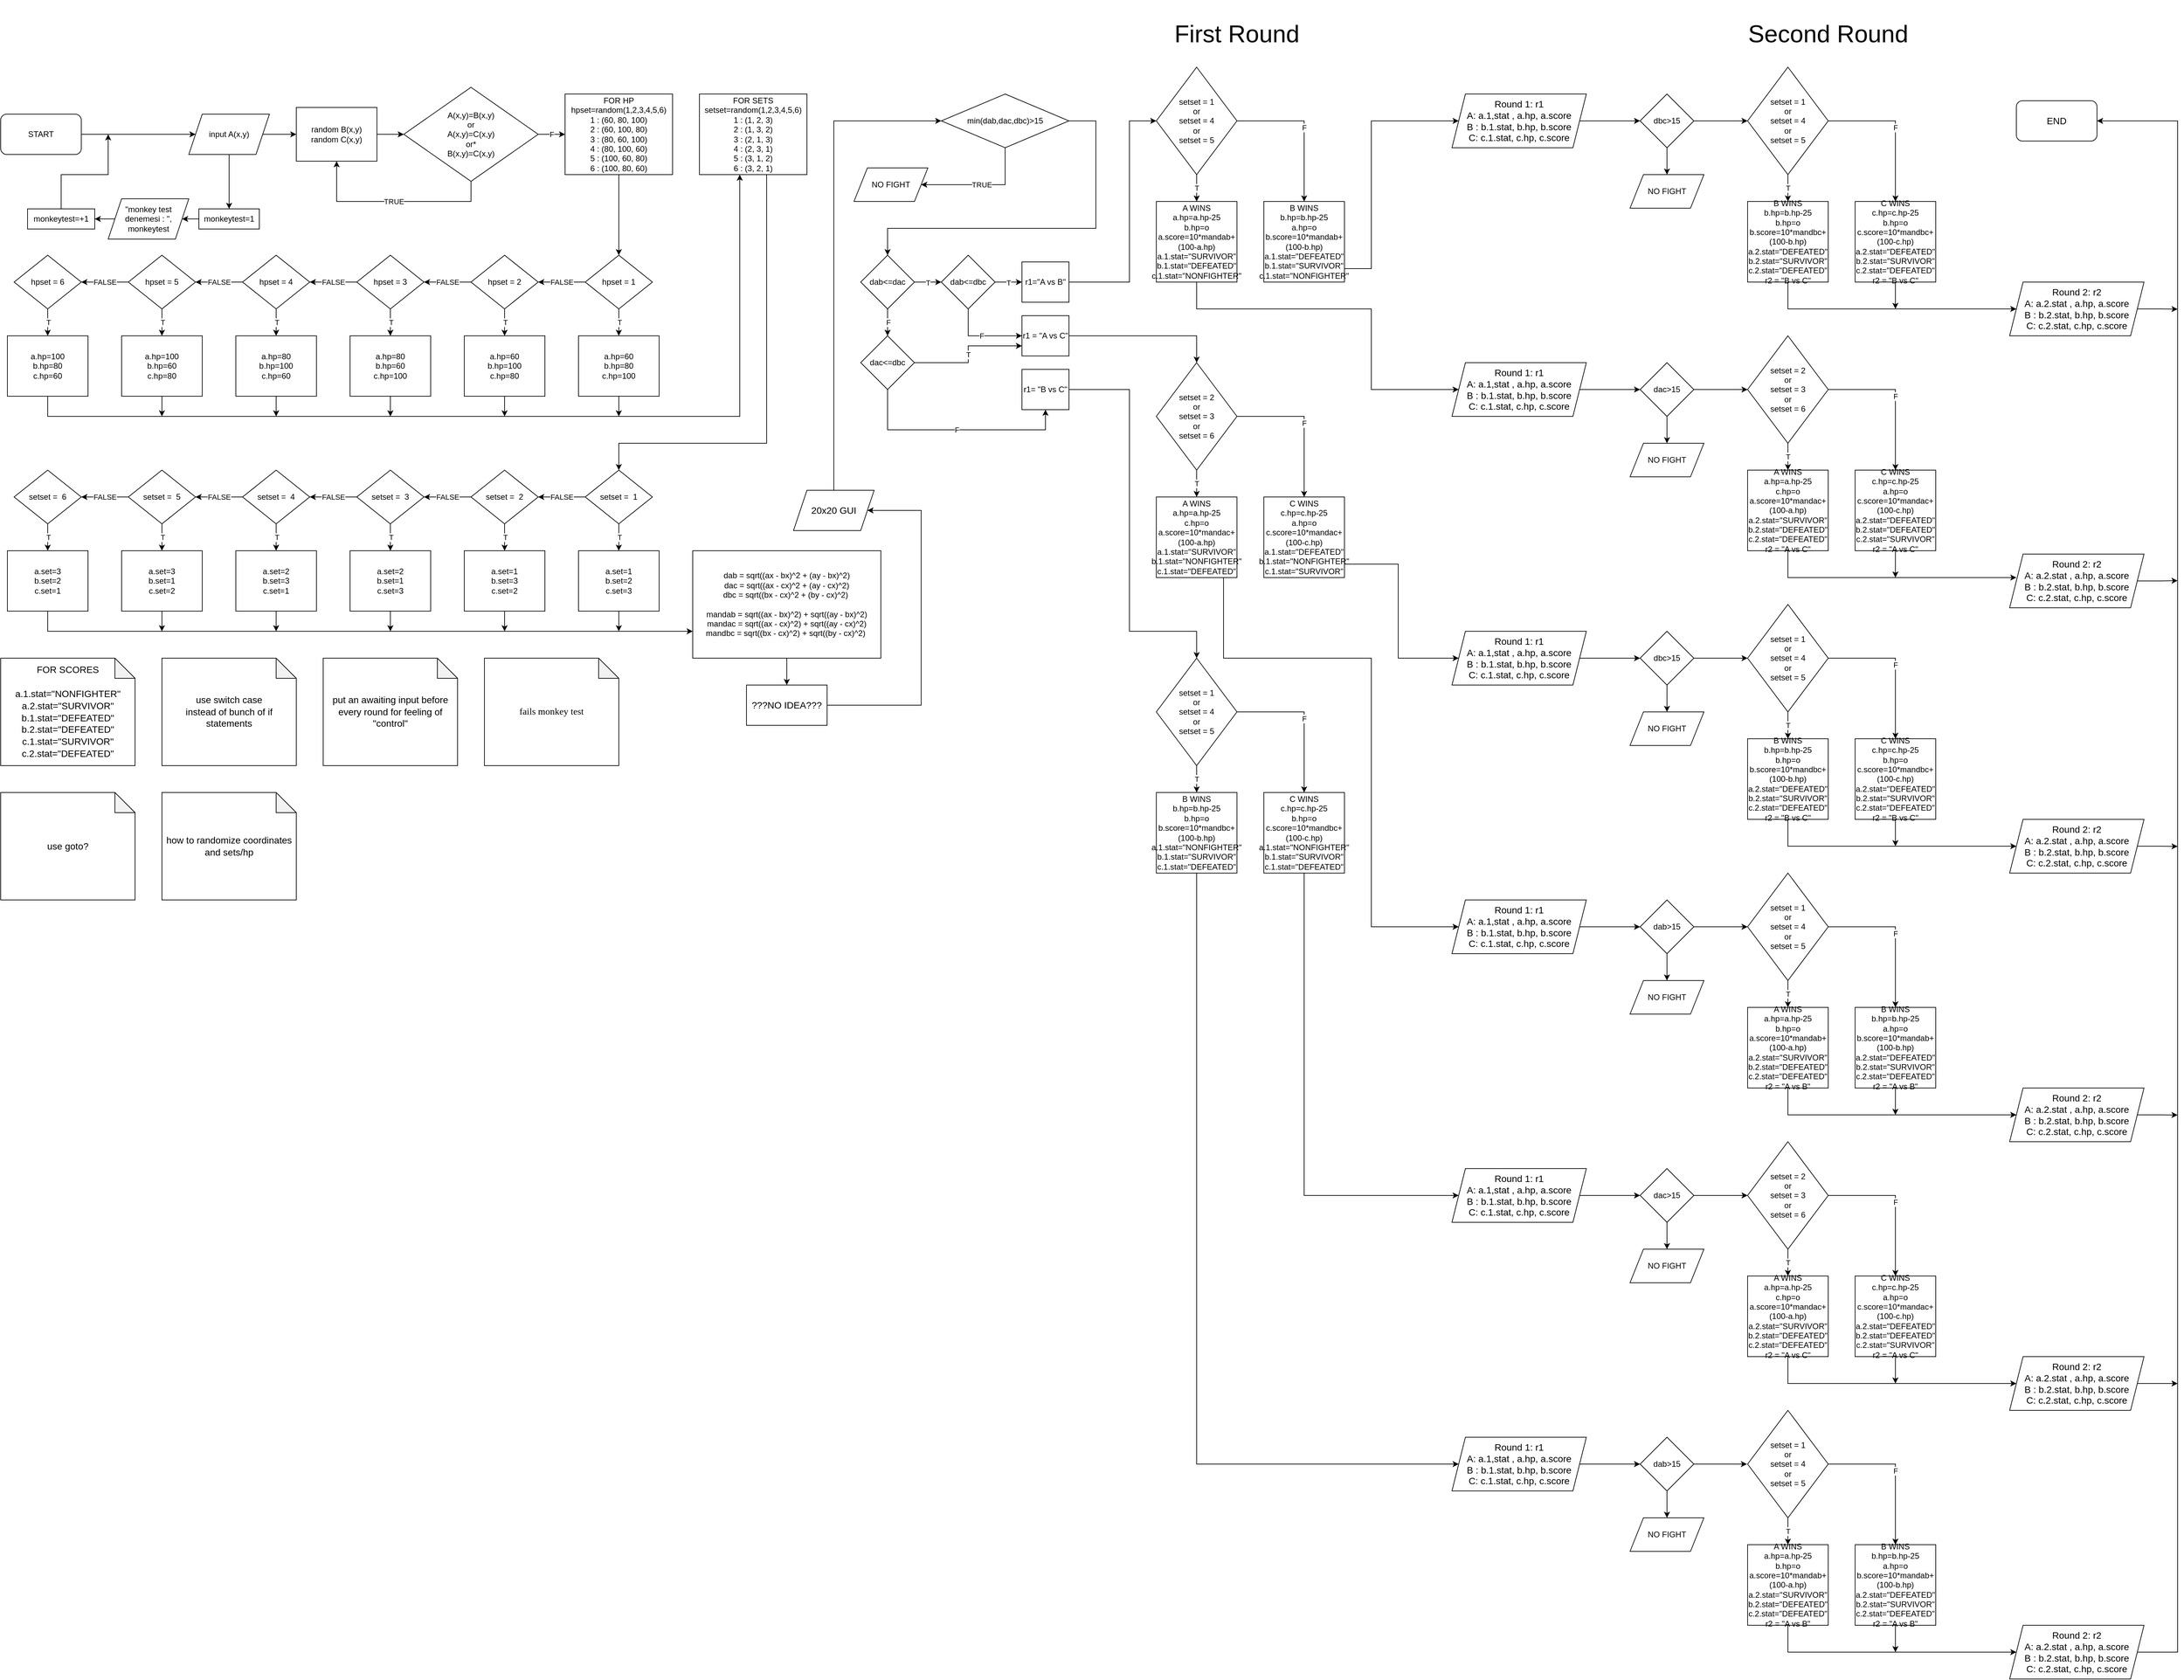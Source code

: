 <mxfile version="20.4.1" type="device" pages="2"><diagram id="FCASwe3PwtGLrAxQHOM_" name="infinite"><mxGraphModel dx="2534" dy="1568" grid="1" gridSize="10" guides="1" tooltips="1" connect="1" arrows="1" fold="1" page="0" pageScale="1" pageWidth="1169" pageHeight="827" background="none" math="0" shadow="0"><root><mxCell id="0"/><mxCell id="1" parent="0"/><mxCell id="WD46hOtBOr11-4-oW4z_-1" style="edgeStyle=orthogonalEdgeStyle;rounded=0;orthogonalLoop=1;jettySize=auto;html=1;entryX=0;entryY=0.5;entryDx=0;entryDy=0;" parent="1" source="YuOIsCS7PbIplvuFXmQ1-1" target="YuOIsCS7PbIplvuFXmQ1-2" edge="1"><mxGeometry relative="1" as="geometry"/></mxCell><mxCell id="YuOIsCS7PbIplvuFXmQ1-1" value="START" style="rounded=1;whiteSpace=wrap;html=1;" parent="1" vertex="1"><mxGeometry x="-360" y="30" width="120" height="60" as="geometry"/></mxCell><mxCell id="YuOIsCS7PbIplvuFXmQ1-5" style="edgeStyle=orthogonalEdgeStyle;rounded=0;orthogonalLoop=1;jettySize=auto;html=1;entryX=0;entryY=0.5;entryDx=0;entryDy=0;" parent="1" source="YuOIsCS7PbIplvuFXmQ1-2" target="YuOIsCS7PbIplvuFXmQ1-4" edge="1"><mxGeometry relative="1" as="geometry"/></mxCell><mxCell id="pbmwYWz4hnuQ7jlAKVQh-4" value="" style="edgeStyle=orthogonalEdgeStyle;rounded=0;orthogonalLoop=1;jettySize=auto;html=1;" parent="1" source="YuOIsCS7PbIplvuFXmQ1-2" target="pbmwYWz4hnuQ7jlAKVQh-2" edge="1"><mxGeometry relative="1" as="geometry"/></mxCell><mxCell id="YuOIsCS7PbIplvuFXmQ1-2" value="input A(x,y)" style="shape=parallelogram;perimeter=parallelogramPerimeter;whiteSpace=wrap;html=1;fixedSize=1;" parent="1" vertex="1"><mxGeometry x="-80" y="30" width="120" height="60" as="geometry"/></mxCell><mxCell id="YuOIsCS7PbIplvuFXmQ1-7" style="edgeStyle=orthogonalEdgeStyle;rounded=0;orthogonalLoop=1;jettySize=auto;html=1;entryX=0;entryY=0.5;entryDx=0;entryDy=0;" parent="1" source="YuOIsCS7PbIplvuFXmQ1-4" target="YuOIsCS7PbIplvuFXmQ1-6" edge="1"><mxGeometry relative="1" as="geometry"/></mxCell><mxCell id="YuOIsCS7PbIplvuFXmQ1-4" value="random B(x,y)&lt;br&gt;random C(x,y)" style="rounded=0;whiteSpace=wrap;html=1;" parent="1" vertex="1"><mxGeometry x="80" y="20" width="120" height="80" as="geometry"/></mxCell><mxCell id="YuOIsCS7PbIplvuFXmQ1-10" value="TRUE" style="edgeStyle=orthogonalEdgeStyle;rounded=0;orthogonalLoop=1;jettySize=auto;html=1;entryX=0.5;entryY=1;entryDx=0;entryDy=0;" parent="1" source="YuOIsCS7PbIplvuFXmQ1-6" target="YuOIsCS7PbIplvuFXmQ1-4" edge="1"><mxGeometry relative="1" as="geometry"><mxPoint x="300" y="200" as="targetPoint"/><Array as="points"><mxPoint x="340" y="160"/><mxPoint x="140" y="160"/></Array></mxGeometry></mxCell><mxCell id="YuOIsCS7PbIplvuFXmQ1-13" value="F" style="edgeStyle=orthogonalEdgeStyle;rounded=0;orthogonalLoop=1;jettySize=auto;html=1;entryX=0;entryY=0.5;entryDx=0;entryDy=0;" parent="1" source="YuOIsCS7PbIplvuFXmQ1-6" target="YuOIsCS7PbIplvuFXmQ1-12" edge="1"><mxGeometry relative="1" as="geometry"/></mxCell><mxCell id="YuOIsCS7PbIplvuFXmQ1-6" value="A(x,y)=B(x,y)&lt;br&gt;or&lt;br&gt;A(x,y)=C(x,y)&lt;br&gt;or*&lt;br&gt;B(x,y)=C(x,y)" style="rhombus;whiteSpace=wrap;html=1;" parent="1" vertex="1"><mxGeometry x="240" y="-10" width="200" height="140" as="geometry"/></mxCell><mxCell id="YuOIsCS7PbIplvuFXmQ1-14" style="edgeStyle=orthogonalEdgeStyle;rounded=0;orthogonalLoop=1;jettySize=auto;html=1;" parent="1" source="YuOIsCS7PbIplvuFXmQ1-12" target="YuOIsCS7PbIplvuFXmQ1-15" edge="1"><mxGeometry relative="1" as="geometry"><mxPoint x="680" y="60" as="targetPoint"/></mxGeometry></mxCell><mxCell id="YuOIsCS7PbIplvuFXmQ1-12" value="FOR HP&lt;br&gt;hpset=random(1,2,3,4,5,6)&lt;br&gt;1 : (60, 80, 100)&lt;br&gt;2 : (60, 100, 80)&lt;br&gt;3 : (80, 60, 100)&lt;br&gt;4 : (80, 100, 60)&lt;br&gt;5 : (100, 60, 80)&lt;br&gt;6 : (100, 80, 60)" style="rounded=0;whiteSpace=wrap;html=1;" parent="1" vertex="1"><mxGeometry x="480" width="160" height="120" as="geometry"/></mxCell><mxCell id="YuOIsCS7PbIplvuFXmQ1-19" value="FALSE" style="edgeStyle=orthogonalEdgeStyle;rounded=0;orthogonalLoop=1;jettySize=auto;html=1;exitX=0;exitY=0.5;exitDx=0;exitDy=0;" parent="1" source="YuOIsCS7PbIplvuFXmQ1-15" edge="1"><mxGeometry relative="1" as="geometry"><mxPoint x="440" y="280" as="targetPoint"/></mxGeometry></mxCell><mxCell id="YuOIsCS7PbIplvuFXmQ1-36" value="T" style="edgeStyle=orthogonalEdgeStyle;rounded=0;orthogonalLoop=1;jettySize=auto;html=1;" parent="1" source="YuOIsCS7PbIplvuFXmQ1-15" edge="1"><mxGeometry relative="1" as="geometry"><mxPoint x="560" y="360" as="targetPoint"/></mxGeometry></mxCell><mxCell id="YuOIsCS7PbIplvuFXmQ1-15" value="hpset = 1" style="rhombus;whiteSpace=wrap;html=1;" parent="1" vertex="1"><mxGeometry x="510" y="240" width="100" height="80" as="geometry"/></mxCell><mxCell id="YuOIsCS7PbIplvuFXmQ1-26" value="FALSE" style="edgeStyle=orthogonalEdgeStyle;rounded=0;orthogonalLoop=1;jettySize=auto;html=1;exitX=0;exitY=0.5;exitDx=0;exitDy=0;" parent="1" source="YuOIsCS7PbIplvuFXmQ1-27" edge="1"><mxGeometry relative="1" as="geometry"><mxPoint x="270" y="280" as="targetPoint"/></mxGeometry></mxCell><mxCell id="YuOIsCS7PbIplvuFXmQ1-37" value="T" style="edgeStyle=orthogonalEdgeStyle;rounded=0;orthogonalLoop=1;jettySize=auto;html=1;" parent="1" source="YuOIsCS7PbIplvuFXmQ1-27" edge="1"><mxGeometry relative="1" as="geometry"><mxPoint x="390" y="360" as="targetPoint"/></mxGeometry></mxCell><mxCell id="YuOIsCS7PbIplvuFXmQ1-27" value="hpset = 2" style="rhombus;whiteSpace=wrap;html=1;" parent="1" vertex="1"><mxGeometry x="340" y="240" width="100" height="80" as="geometry"/></mxCell><mxCell id="YuOIsCS7PbIplvuFXmQ1-28" value="FALSE" style="edgeStyle=orthogonalEdgeStyle;rounded=0;orthogonalLoop=1;jettySize=auto;html=1;exitX=0;exitY=0.5;exitDx=0;exitDy=0;" parent="1" source="YuOIsCS7PbIplvuFXmQ1-29" edge="1"><mxGeometry relative="1" as="geometry"><mxPoint x="100" y="280" as="targetPoint"/></mxGeometry></mxCell><mxCell id="YuOIsCS7PbIplvuFXmQ1-43" value="T" style="edgeStyle=orthogonalEdgeStyle;rounded=0;orthogonalLoop=1;jettySize=auto;html=1;" parent="1" source="YuOIsCS7PbIplvuFXmQ1-29" edge="1"><mxGeometry relative="1" as="geometry"><mxPoint x="220" y="360" as="targetPoint"/></mxGeometry></mxCell><mxCell id="YuOIsCS7PbIplvuFXmQ1-29" value="hpset = 3" style="rhombus;whiteSpace=wrap;html=1;" parent="1" vertex="1"><mxGeometry x="170" y="240" width="100" height="80" as="geometry"/></mxCell><mxCell id="YuOIsCS7PbIplvuFXmQ1-30" value="FALSE" style="edgeStyle=orthogonalEdgeStyle;rounded=0;orthogonalLoop=1;jettySize=auto;html=1;exitX=0;exitY=0.5;exitDx=0;exitDy=0;" parent="1" source="YuOIsCS7PbIplvuFXmQ1-31" edge="1"><mxGeometry relative="1" as="geometry"><mxPoint x="-70" y="280" as="targetPoint"/></mxGeometry></mxCell><mxCell id="YuOIsCS7PbIplvuFXmQ1-42" value="T" style="edgeStyle=orthogonalEdgeStyle;rounded=0;orthogonalLoop=1;jettySize=auto;html=1;" parent="1" source="YuOIsCS7PbIplvuFXmQ1-31" edge="1"><mxGeometry relative="1" as="geometry"><mxPoint x="50" y="360" as="targetPoint"/></mxGeometry></mxCell><mxCell id="YuOIsCS7PbIplvuFXmQ1-31" value="hpset = 4" style="rhombus;whiteSpace=wrap;html=1;" parent="1" vertex="1"><mxGeometry y="240" width="100" height="80" as="geometry"/></mxCell><mxCell id="YuOIsCS7PbIplvuFXmQ1-32" value="FALSE" style="edgeStyle=orthogonalEdgeStyle;rounded=0;orthogonalLoop=1;jettySize=auto;html=1;exitX=0;exitY=0.5;exitDx=0;exitDy=0;" parent="1" source="YuOIsCS7PbIplvuFXmQ1-33" edge="1"><mxGeometry relative="1" as="geometry"><mxPoint x="-240" y="280" as="targetPoint"/></mxGeometry></mxCell><mxCell id="YuOIsCS7PbIplvuFXmQ1-41" value="T" style="edgeStyle=orthogonalEdgeStyle;rounded=0;orthogonalLoop=1;jettySize=auto;html=1;" parent="1" source="YuOIsCS7PbIplvuFXmQ1-33" edge="1"><mxGeometry relative="1" as="geometry"><mxPoint x="-120" y="360" as="targetPoint"/></mxGeometry></mxCell><mxCell id="YuOIsCS7PbIplvuFXmQ1-33" value="hpset = 5" style="rhombus;whiteSpace=wrap;html=1;" parent="1" vertex="1"><mxGeometry x="-170" y="240" width="100" height="80" as="geometry"/></mxCell><mxCell id="YuOIsCS7PbIplvuFXmQ1-40" value="T" style="edgeStyle=orthogonalEdgeStyle;rounded=0;orthogonalLoop=1;jettySize=auto;html=1;" parent="1" source="YuOIsCS7PbIplvuFXmQ1-35" edge="1"><mxGeometry relative="1" as="geometry"><mxPoint x="-290" y="360" as="targetPoint"/></mxGeometry></mxCell><mxCell id="YuOIsCS7PbIplvuFXmQ1-35" value="hpset = 6" style="rhombus;whiteSpace=wrap;html=1;" parent="1" vertex="1"><mxGeometry x="-340" y="240" width="100" height="80" as="geometry"/></mxCell><mxCell id="YuOIsCS7PbIplvuFXmQ1-75" style="edgeStyle=orthogonalEdgeStyle;rounded=0;orthogonalLoop=1;jettySize=auto;html=1;" parent="1" source="YuOIsCS7PbIplvuFXmQ1-44" edge="1"><mxGeometry relative="1" as="geometry"><mxPoint x="560.0" y="480" as="targetPoint"/></mxGeometry></mxCell><mxCell id="YuOIsCS7PbIplvuFXmQ1-44" value="a.hp=60&lt;br&gt;b.hp=80&lt;br&gt;c.hp=100" style="rounded=0;whiteSpace=wrap;html=1;" parent="1" vertex="1"><mxGeometry x="500" y="360" width="120" height="90" as="geometry"/></mxCell><mxCell id="YuOIsCS7PbIplvuFXmQ1-74" style="edgeStyle=orthogonalEdgeStyle;rounded=0;orthogonalLoop=1;jettySize=auto;html=1;" parent="1" source="YuOIsCS7PbIplvuFXmQ1-45" edge="1"><mxGeometry relative="1" as="geometry"><mxPoint x="390.0" y="480" as="targetPoint"/></mxGeometry></mxCell><mxCell id="YuOIsCS7PbIplvuFXmQ1-45" value="a.hp=60&lt;br&gt;b.hp=100&lt;br&gt;c.hp=80" style="rounded=0;whiteSpace=wrap;html=1;" parent="1" vertex="1"><mxGeometry x="330" y="360" width="120" height="90" as="geometry"/></mxCell><mxCell id="YuOIsCS7PbIplvuFXmQ1-73" style="edgeStyle=orthogonalEdgeStyle;rounded=0;orthogonalLoop=1;jettySize=auto;html=1;" parent="1" source="YuOIsCS7PbIplvuFXmQ1-46" edge="1"><mxGeometry relative="1" as="geometry"><mxPoint x="220" y="480" as="targetPoint"/></mxGeometry></mxCell><mxCell id="YuOIsCS7PbIplvuFXmQ1-46" value="a.hp=80&lt;br&gt;b.hp=60&lt;br&gt;c.hp=100" style="rounded=0;whiteSpace=wrap;html=1;" parent="1" vertex="1"><mxGeometry x="160" y="360" width="120" height="90" as="geometry"/></mxCell><mxCell id="YuOIsCS7PbIplvuFXmQ1-71" style="edgeStyle=orthogonalEdgeStyle;rounded=0;orthogonalLoop=1;jettySize=auto;html=1;" parent="1" source="YuOIsCS7PbIplvuFXmQ1-47" edge="1"><mxGeometry relative="1" as="geometry"><mxPoint x="-120" y="480" as="targetPoint"/></mxGeometry></mxCell><mxCell id="YuOIsCS7PbIplvuFXmQ1-47" value="a.hp=100&lt;br&gt;b.hp=60&lt;br&gt;c.hp=80" style="rounded=0;whiteSpace=wrap;html=1;" parent="1" vertex="1"><mxGeometry x="-180" y="360" width="120" height="90" as="geometry"/></mxCell><mxCell id="YuOIsCS7PbIplvuFXmQ1-70" style="edgeStyle=orthogonalEdgeStyle;rounded=0;orthogonalLoop=1;jettySize=auto;html=1;entryX=0.375;entryY=1;entryDx=0;entryDy=0;entryPerimeter=0;" parent="1" source="YuOIsCS7PbIplvuFXmQ1-48" target="YuOIsCS7PbIplvuFXmQ1-51" edge="1"><mxGeometry relative="1" as="geometry"><mxPoint x="740" y="170" as="targetPoint"/><Array as="points"><mxPoint x="-290" y="480"/><mxPoint x="740" y="480"/></Array></mxGeometry></mxCell><mxCell id="YuOIsCS7PbIplvuFXmQ1-48" value="a.hp=100&lt;br&gt;b.hp=80&lt;br&gt;c.hp=60" style="rounded=0;whiteSpace=wrap;html=1;" parent="1" vertex="1"><mxGeometry x="-350" y="360" width="120" height="90" as="geometry"/></mxCell><mxCell id="YuOIsCS7PbIplvuFXmQ1-72" style="edgeStyle=orthogonalEdgeStyle;rounded=0;orthogonalLoop=1;jettySize=auto;html=1;" parent="1" source="YuOIsCS7PbIplvuFXmQ1-49" edge="1"><mxGeometry relative="1" as="geometry"><mxPoint x="50" y="480" as="targetPoint"/></mxGeometry></mxCell><mxCell id="YuOIsCS7PbIplvuFXmQ1-49" value="a.hp=80&lt;br&gt;b.hp=100&lt;br&gt;c.hp=60" style="rounded=0;whiteSpace=wrap;html=1;" parent="1" vertex="1"><mxGeometry x="-10" y="360" width="120" height="90" as="geometry"/></mxCell><mxCell id="YuOIsCS7PbIplvuFXmQ1-110" style="edgeStyle=orthogonalEdgeStyle;rounded=0;orthogonalLoop=1;jettySize=auto;html=1;entryX=0.5;entryY=0;entryDx=0;entryDy=0;" parent="1" source="YuOIsCS7PbIplvuFXmQ1-51" target="YuOIsCS7PbIplvuFXmQ1-81" edge="1"><mxGeometry relative="1" as="geometry"><Array as="points"><mxPoint x="780" y="520"/><mxPoint x="560" y="520"/></Array></mxGeometry></mxCell><mxCell id="YuOIsCS7PbIplvuFXmQ1-51" value="FOR SETS setset=random(1,2,3,4,5,6)&lt;br&gt;1 : (1, 2, 3)&lt;br&gt;2 : (1, 3, 2)&lt;br&gt;3 : (2, 1, 3)&lt;br&gt;4 : (2, 3, 1)&lt;br&gt;5 : (3, 1, 2)&lt;br&gt;6 : (3, 2, 1)" style="rounded=0;whiteSpace=wrap;html=1;" parent="1" vertex="1"><mxGeometry x="680" width="160" height="120" as="geometry"/></mxCell><mxCell id="YuOIsCS7PbIplvuFXmQ1-79" value="FALSE" style="edgeStyle=orthogonalEdgeStyle;rounded=0;orthogonalLoop=1;jettySize=auto;html=1;exitX=0;exitY=0.5;exitDx=0;exitDy=0;" parent="1" source="YuOIsCS7PbIplvuFXmQ1-81" edge="1"><mxGeometry relative="1" as="geometry"><mxPoint x="440" y="600" as="targetPoint"/></mxGeometry></mxCell><mxCell id="YuOIsCS7PbIplvuFXmQ1-80" value="T" style="edgeStyle=orthogonalEdgeStyle;rounded=0;orthogonalLoop=1;jettySize=auto;html=1;" parent="1" source="YuOIsCS7PbIplvuFXmQ1-81" edge="1"><mxGeometry relative="1" as="geometry"><mxPoint x="560" y="680" as="targetPoint"/></mxGeometry></mxCell><mxCell id="YuOIsCS7PbIplvuFXmQ1-81" value="setset =&amp;nbsp; 1" style="rhombus;whiteSpace=wrap;html=1;" parent="1" vertex="1"><mxGeometry x="510" y="560" width="100" height="80" as="geometry"/></mxCell><mxCell id="YuOIsCS7PbIplvuFXmQ1-109" style="edgeStyle=orthogonalEdgeStyle;rounded=0;orthogonalLoop=1;jettySize=auto;html=1;" parent="1" source="YuOIsCS7PbIplvuFXmQ1-82" edge="1"><mxGeometry relative="1" as="geometry"><mxPoint x="560" y="800" as="targetPoint"/></mxGeometry></mxCell><mxCell id="YuOIsCS7PbIplvuFXmQ1-82" value="a.set=1&lt;br&gt;b.set=2&lt;br&gt;c.set=3" style="rounded=0;whiteSpace=wrap;html=1;" parent="1" vertex="1"><mxGeometry x="500" y="680" width="120" height="90" as="geometry"/></mxCell><mxCell id="YuOIsCS7PbIplvuFXmQ1-83" value="FALSE" style="edgeStyle=orthogonalEdgeStyle;rounded=0;orthogonalLoop=1;jettySize=auto;html=1;exitX=0;exitY=0.5;exitDx=0;exitDy=0;" parent="1" source="YuOIsCS7PbIplvuFXmQ1-85" edge="1"><mxGeometry relative="1" as="geometry"><mxPoint x="270" y="600" as="targetPoint"/></mxGeometry></mxCell><mxCell id="YuOIsCS7PbIplvuFXmQ1-84" value="T" style="edgeStyle=orthogonalEdgeStyle;rounded=0;orthogonalLoop=1;jettySize=auto;html=1;" parent="1" source="YuOIsCS7PbIplvuFXmQ1-85" edge="1"><mxGeometry relative="1" as="geometry"><mxPoint x="390" y="680" as="targetPoint"/></mxGeometry></mxCell><mxCell id="YuOIsCS7PbIplvuFXmQ1-85" value="setset =&amp;nbsp; 2" style="rhombus;whiteSpace=wrap;html=1;" parent="1" vertex="1"><mxGeometry x="340" y="560" width="100" height="80" as="geometry"/></mxCell><mxCell id="YuOIsCS7PbIplvuFXmQ1-108" style="edgeStyle=orthogonalEdgeStyle;rounded=0;orthogonalLoop=1;jettySize=auto;html=1;" parent="1" source="YuOIsCS7PbIplvuFXmQ1-86" edge="1"><mxGeometry relative="1" as="geometry"><mxPoint x="390" y="800" as="targetPoint"/></mxGeometry></mxCell><mxCell id="YuOIsCS7PbIplvuFXmQ1-86" value="a.set=1&lt;br&gt;b.set=3&lt;br&gt;c.set=2" style="rounded=0;whiteSpace=wrap;html=1;" parent="1" vertex="1"><mxGeometry x="330" y="680" width="120" height="90" as="geometry"/></mxCell><mxCell id="YuOIsCS7PbIplvuFXmQ1-87" value="FALSE" style="edgeStyle=orthogonalEdgeStyle;rounded=0;orthogonalLoop=1;jettySize=auto;html=1;exitX=0;exitY=0.5;exitDx=0;exitDy=0;" parent="1" source="YuOIsCS7PbIplvuFXmQ1-89" edge="1"><mxGeometry relative="1" as="geometry"><mxPoint x="100" y="600" as="targetPoint"/></mxGeometry></mxCell><mxCell id="YuOIsCS7PbIplvuFXmQ1-88" value="T" style="edgeStyle=orthogonalEdgeStyle;rounded=0;orthogonalLoop=1;jettySize=auto;html=1;" parent="1" source="YuOIsCS7PbIplvuFXmQ1-89" edge="1"><mxGeometry relative="1" as="geometry"><mxPoint x="220" y="680" as="targetPoint"/></mxGeometry></mxCell><mxCell id="YuOIsCS7PbIplvuFXmQ1-89" value="setset =&amp;nbsp; 3" style="rhombus;whiteSpace=wrap;html=1;" parent="1" vertex="1"><mxGeometry x="170" y="560" width="100" height="80" as="geometry"/></mxCell><mxCell id="YuOIsCS7PbIplvuFXmQ1-107" style="edgeStyle=orthogonalEdgeStyle;rounded=0;orthogonalLoop=1;jettySize=auto;html=1;" parent="1" source="YuOIsCS7PbIplvuFXmQ1-90" edge="1"><mxGeometry relative="1" as="geometry"><mxPoint x="220" y="800" as="targetPoint"/></mxGeometry></mxCell><mxCell id="YuOIsCS7PbIplvuFXmQ1-90" value="a.set=2&lt;br&gt;b.set=1&lt;br&gt;c.set=3" style="rounded=0;whiteSpace=wrap;html=1;" parent="1" vertex="1"><mxGeometry x="160" y="680" width="120" height="90" as="geometry"/></mxCell><mxCell id="YuOIsCS7PbIplvuFXmQ1-91" value="FALSE" style="edgeStyle=orthogonalEdgeStyle;rounded=0;orthogonalLoop=1;jettySize=auto;html=1;exitX=0;exitY=0.5;exitDx=0;exitDy=0;" parent="1" source="YuOIsCS7PbIplvuFXmQ1-93" edge="1"><mxGeometry relative="1" as="geometry"><mxPoint x="-70" y="600" as="targetPoint"/></mxGeometry></mxCell><mxCell id="YuOIsCS7PbIplvuFXmQ1-92" value="T" style="edgeStyle=orthogonalEdgeStyle;rounded=0;orthogonalLoop=1;jettySize=auto;html=1;" parent="1" source="YuOIsCS7PbIplvuFXmQ1-93" edge="1"><mxGeometry relative="1" as="geometry"><mxPoint x="50" y="680" as="targetPoint"/></mxGeometry></mxCell><mxCell id="YuOIsCS7PbIplvuFXmQ1-93" value="setset =&amp;nbsp; 4" style="rhombus;whiteSpace=wrap;html=1;" parent="1" vertex="1"><mxGeometry y="560" width="100" height="80" as="geometry"/></mxCell><mxCell id="YuOIsCS7PbIplvuFXmQ1-106" style="edgeStyle=orthogonalEdgeStyle;rounded=0;orthogonalLoop=1;jettySize=auto;html=1;" parent="1" source="YuOIsCS7PbIplvuFXmQ1-94" edge="1"><mxGeometry relative="1" as="geometry"><mxPoint x="50" y="800" as="targetPoint"/></mxGeometry></mxCell><mxCell id="YuOIsCS7PbIplvuFXmQ1-94" value="a.set=2&lt;br&gt;b.set=3&lt;br&gt;c.set=1" style="rounded=0;whiteSpace=wrap;html=1;" parent="1" vertex="1"><mxGeometry x="-10" y="680" width="120" height="90" as="geometry"/></mxCell><mxCell id="YuOIsCS7PbIplvuFXmQ1-95" value="FALSE" style="edgeStyle=orthogonalEdgeStyle;rounded=0;orthogonalLoop=1;jettySize=auto;html=1;exitX=0;exitY=0.5;exitDx=0;exitDy=0;" parent="1" source="YuOIsCS7PbIplvuFXmQ1-97" edge="1"><mxGeometry relative="1" as="geometry"><mxPoint x="-240" y="600" as="targetPoint"/></mxGeometry></mxCell><mxCell id="YuOIsCS7PbIplvuFXmQ1-96" value="T" style="edgeStyle=orthogonalEdgeStyle;rounded=0;orthogonalLoop=1;jettySize=auto;html=1;" parent="1" source="YuOIsCS7PbIplvuFXmQ1-97" edge="1"><mxGeometry relative="1" as="geometry"><mxPoint x="-120" y="680" as="targetPoint"/></mxGeometry></mxCell><mxCell id="YuOIsCS7PbIplvuFXmQ1-97" value="setset =&amp;nbsp; 5" style="rhombus;whiteSpace=wrap;html=1;" parent="1" vertex="1"><mxGeometry x="-170" y="560" width="100" height="80" as="geometry"/></mxCell><mxCell id="YuOIsCS7PbIplvuFXmQ1-105" style="edgeStyle=orthogonalEdgeStyle;rounded=0;orthogonalLoop=1;jettySize=auto;html=1;" parent="1" source="YuOIsCS7PbIplvuFXmQ1-98" edge="1"><mxGeometry relative="1" as="geometry"><mxPoint x="-120" y="800" as="targetPoint"/></mxGeometry></mxCell><mxCell id="YuOIsCS7PbIplvuFXmQ1-98" value="a.set=3&lt;br&gt;b.set=1&lt;br&gt;c.set=2" style="rounded=0;whiteSpace=wrap;html=1;" parent="1" vertex="1"><mxGeometry x="-180" y="680" width="120" height="90" as="geometry"/></mxCell><mxCell id="YuOIsCS7PbIplvuFXmQ1-100" value="T" style="edgeStyle=orthogonalEdgeStyle;rounded=0;orthogonalLoop=1;jettySize=auto;html=1;" parent="1" source="YuOIsCS7PbIplvuFXmQ1-101" edge="1"><mxGeometry relative="1" as="geometry"><mxPoint x="-290" y="680" as="targetPoint"/></mxGeometry></mxCell><mxCell id="YuOIsCS7PbIplvuFXmQ1-101" value="setset =&amp;nbsp; 6" style="rhombus;whiteSpace=wrap;html=1;" parent="1" vertex="1"><mxGeometry x="-340" y="560" width="100" height="80" as="geometry"/></mxCell><mxCell id="YuOIsCS7PbIplvuFXmQ1-381" style="edgeStyle=orthogonalEdgeStyle;rounded=0;orthogonalLoop=1;jettySize=auto;html=1;entryX=0;entryY=0.75;entryDx=0;entryDy=0;fontFamily=Helvetica;fontSize=14;" parent="1" source="YuOIsCS7PbIplvuFXmQ1-102" target="YuOIsCS7PbIplvuFXmQ1-180" edge="1"><mxGeometry relative="1" as="geometry"><Array as="points"><mxPoint x="-290" y="800"/></Array></mxGeometry></mxCell><mxCell id="YuOIsCS7PbIplvuFXmQ1-102" value="a.set=3&lt;br&gt;b.set=2&lt;br&gt;c.set=1" style="rounded=0;whiteSpace=wrap;html=1;" parent="1" vertex="1"><mxGeometry x="-350" y="680" width="120" height="90" as="geometry"/></mxCell><mxCell id="YuOIsCS7PbIplvuFXmQ1-120" value="TRUE" style="edgeStyle=orthogonalEdgeStyle;rounded=0;orthogonalLoop=1;jettySize=auto;html=1;entryX=1;entryY=0.5;entryDx=0;entryDy=0;" parent="1" source="YuOIsCS7PbIplvuFXmQ1-113" target="YuOIsCS7PbIplvuFXmQ1-119" edge="1"><mxGeometry relative="1" as="geometry"><Array as="points"><mxPoint x="1135" y="135"/></Array></mxGeometry></mxCell><mxCell id="YuOIsCS7PbIplvuFXmQ1-123" style="edgeStyle=orthogonalEdgeStyle;rounded=0;orthogonalLoop=1;jettySize=auto;html=1;entryX=0.5;entryY=0;entryDx=0;entryDy=0;" parent="1" source="YuOIsCS7PbIplvuFXmQ1-113" target="YuOIsCS7PbIplvuFXmQ1-124" edge="1"><mxGeometry relative="1" as="geometry"><mxPoint x="960" y="230" as="targetPoint"/><Array as="points"><mxPoint x="1270" y="40"/><mxPoint x="1270" y="200"/><mxPoint x="960" y="200"/></Array></mxGeometry></mxCell><mxCell id="YuOIsCS7PbIplvuFXmQ1-113" value="min(dab,dac,dbc)&amp;gt;15" style="rhombus;whiteSpace=wrap;html=1;" parent="1" vertex="1"><mxGeometry x="1040" width="190" height="80" as="geometry"/></mxCell><mxCell id="YuOIsCS7PbIplvuFXmQ1-119" value="NO FIGHT" style="shape=parallelogram;perimeter=parallelogramPerimeter;whiteSpace=wrap;html=1;fixedSize=1;" parent="1" vertex="1"><mxGeometry x="910" y="110" width="110" height="50" as="geometry"/></mxCell><mxCell id="YuOIsCS7PbIplvuFXmQ1-126" value="F" style="edgeStyle=orthogonalEdgeStyle;rounded=0;orthogonalLoop=1;jettySize=auto;html=1;" parent="1" source="YuOIsCS7PbIplvuFXmQ1-124" edge="1"><mxGeometry relative="1" as="geometry"><mxPoint x="960" y="360" as="targetPoint"/></mxGeometry></mxCell><mxCell id="YuOIsCS7PbIplvuFXmQ1-127" value="T" style="edgeStyle=orthogonalEdgeStyle;rounded=0;orthogonalLoop=1;jettySize=auto;html=1;" parent="1" source="YuOIsCS7PbIplvuFXmQ1-124" edge="1"><mxGeometry relative="1" as="geometry"><mxPoint x="1040" y="280" as="targetPoint"/></mxGeometry></mxCell><mxCell id="YuOIsCS7PbIplvuFXmQ1-124" value="dab&amp;lt;=dac" style="rhombus;whiteSpace=wrap;html=1;" parent="1" vertex="1"><mxGeometry x="920" y="240" width="80" height="80" as="geometry"/></mxCell><mxCell id="YuOIsCS7PbIplvuFXmQ1-129" value="T" style="edgeStyle=orthogonalEdgeStyle;rounded=0;orthogonalLoop=1;jettySize=auto;html=1;" parent="1" source="YuOIsCS7PbIplvuFXmQ1-128" edge="1"><mxGeometry relative="1" as="geometry"><mxPoint x="1160" y="280" as="targetPoint"/></mxGeometry></mxCell><mxCell id="YuOIsCS7PbIplvuFXmQ1-136" value="F" style="edgeStyle=orthogonalEdgeStyle;rounded=0;orthogonalLoop=1;jettySize=auto;html=1;" parent="1" source="YuOIsCS7PbIplvuFXmQ1-128" edge="1"><mxGeometry relative="1" as="geometry"><mxPoint x="1160" y="360" as="targetPoint"/><Array as="points"><mxPoint x="1080" y="360"/></Array></mxGeometry></mxCell><mxCell id="YuOIsCS7PbIplvuFXmQ1-128" value="dab&amp;lt;=dbc" style="rhombus;whiteSpace=wrap;html=1;" parent="1" vertex="1"><mxGeometry x="1040" y="240" width="80" height="80" as="geometry"/></mxCell><mxCell id="YuOIsCS7PbIplvuFXmQ1-132" value="T" style="edgeStyle=orthogonalEdgeStyle;rounded=0;orthogonalLoop=1;jettySize=auto;html=1;entryX=0;entryY=0.75;entryDx=0;entryDy=0;" parent="1" source="YuOIsCS7PbIplvuFXmQ1-131" target="YuOIsCS7PbIplvuFXmQ1-137" edge="1"><mxGeometry relative="1" as="geometry"><mxPoint x="1040" y="400" as="targetPoint"/></mxGeometry></mxCell><mxCell id="YuOIsCS7PbIplvuFXmQ1-141" value="F" style="edgeStyle=orthogonalEdgeStyle;rounded=0;orthogonalLoop=1;jettySize=auto;html=1;entryX=0.5;entryY=1;entryDx=0;entryDy=0;" parent="1" source="YuOIsCS7PbIplvuFXmQ1-131" target="YuOIsCS7PbIplvuFXmQ1-139" edge="1"><mxGeometry relative="1" as="geometry"><Array as="points"><mxPoint x="960" y="500"/><mxPoint x="1195" y="500"/></Array></mxGeometry></mxCell><mxCell id="YuOIsCS7PbIplvuFXmQ1-131" value="dac&amp;lt;=dbc" style="rhombus;whiteSpace=wrap;html=1;" parent="1" vertex="1"><mxGeometry x="920" y="360" width="80" height="80" as="geometry"/></mxCell><mxCell id="YuOIsCS7PbIplvuFXmQ1-145" style="edgeStyle=orthogonalEdgeStyle;rounded=0;orthogonalLoop=1;jettySize=auto;html=1;" parent="1" source="YuOIsCS7PbIplvuFXmQ1-133" edge="1"><mxGeometry relative="1" as="geometry"><mxPoint x="1360" y="40" as="targetPoint"/><Array as="points"><mxPoint x="1320" y="280"/><mxPoint x="1320" y="40"/></Array></mxGeometry></mxCell><mxCell id="YuOIsCS7PbIplvuFXmQ1-133" value="r1=&quot;A vs B&quot;" style="rounded=0;whiteSpace=wrap;html=1;" parent="1" vertex="1"><mxGeometry x="1160" y="250" width="70" height="60" as="geometry"/></mxCell><mxCell id="YuOIsCS7PbIplvuFXmQ1-167" style="edgeStyle=orthogonalEdgeStyle;rounded=0;orthogonalLoop=1;jettySize=auto;html=1;entryX=0.5;entryY=0;entryDx=0;entryDy=0;" parent="1" source="YuOIsCS7PbIplvuFXmQ1-137" target="YuOIsCS7PbIplvuFXmQ1-160" edge="1"><mxGeometry relative="1" as="geometry"/></mxCell><mxCell id="YuOIsCS7PbIplvuFXmQ1-137" value="r1 = &quot;A vs C&quot;" style="rounded=0;whiteSpace=wrap;html=1;" parent="1" vertex="1"><mxGeometry x="1160" y="330" width="70" height="60" as="geometry"/></mxCell><mxCell id="YuOIsCS7PbIplvuFXmQ1-177" style="edgeStyle=orthogonalEdgeStyle;rounded=0;orthogonalLoop=1;jettySize=auto;html=1;" parent="1" source="YuOIsCS7PbIplvuFXmQ1-139" target="YuOIsCS7PbIplvuFXmQ1-170" edge="1"><mxGeometry relative="1" as="geometry"><Array as="points"><mxPoint x="1320" y="440"/><mxPoint x="1320" y="800"/><mxPoint x="1420" y="800"/></Array></mxGeometry></mxCell><mxCell id="YuOIsCS7PbIplvuFXmQ1-139" value="r1= &quot;B vs C&quot;" style="rounded=0;whiteSpace=wrap;html=1;" parent="1" vertex="1"><mxGeometry x="1160" y="410" width="70" height="60" as="geometry"/></mxCell><mxCell id="YuOIsCS7PbIplvuFXmQ1-151" value="F" style="edgeStyle=orthogonalEdgeStyle;rounded=0;orthogonalLoop=1;jettySize=auto;html=1;" parent="1" source="YuOIsCS7PbIplvuFXmQ1-146" target="YuOIsCS7PbIplvuFXmQ1-150" edge="1"><mxGeometry relative="1" as="geometry"/></mxCell><mxCell id="YuOIsCS7PbIplvuFXmQ1-153" value="T" style="edgeStyle=orthogonalEdgeStyle;rounded=0;orthogonalLoop=1;jettySize=auto;html=1;entryX=0.5;entryY=0;entryDx=0;entryDy=0;" parent="1" source="YuOIsCS7PbIplvuFXmQ1-146" target="YuOIsCS7PbIplvuFXmQ1-148" edge="1"><mxGeometry relative="1" as="geometry"/></mxCell><mxCell id="YuOIsCS7PbIplvuFXmQ1-146" value="setset = 1&lt;br&gt;or&lt;br&gt;setset = 4&lt;br&gt;or&lt;br&gt;setset = 5" style="rhombus;whiteSpace=wrap;html=1;" parent="1" vertex="1"><mxGeometry x="1360" y="-40" width="120" height="160" as="geometry"/></mxCell><mxCell id="YuOIsCS7PbIplvuFXmQ1-148" value="A WINS&lt;br&gt;a.hp=a.hp-25&lt;br&gt;b.hp=o&lt;br&gt;a.score=10*mandab+(100-a.hp)&lt;br&gt;a.1.stat=&quot;SURVIVOR&quot;&lt;br&gt;b.1.stat=&quot;DEFEATED&quot;&lt;br&gt;c.1.stat=&quot;NONFIGHTER&quot;" style="rounded=0;whiteSpace=wrap;html=1;" parent="1" vertex="1"><mxGeometry x="1360" y="160" width="120" height="120" as="geometry"/></mxCell><mxCell id="YuOIsCS7PbIplvuFXmQ1-150" value="B WINS&lt;br&gt;b.hp=b.hp-25&lt;br&gt;a.hp=o&lt;br&gt;b.score=10*mandab+(100-b.hp)&lt;br&gt;a.1.stat=&quot;DEFEATED&quot;&lt;br&gt;b.1.stat=&quot;SURVIVOR&quot;&lt;br&gt;c.1.stat=&quot;NONFIGHTER&quot;" style="rounded=0;whiteSpace=wrap;html=1;" parent="1" vertex="1"><mxGeometry x="1520" y="160" width="120" height="120" as="geometry"/></mxCell><mxCell id="YuOIsCS7PbIplvuFXmQ1-217" style="edgeStyle=orthogonalEdgeStyle;rounded=0;orthogonalLoop=1;jettySize=auto;html=1;entryX=0;entryY=0.5;entryDx=0;entryDy=0;" parent="1" target="YuOIsCS7PbIplvuFXmQ1-342" edge="1"><mxGeometry relative="1" as="geometry"><mxPoint x="1720" y="440" as="targetPoint"/><mxPoint x="1420" y="280" as="sourcePoint"/><Array as="points"><mxPoint x="1420" y="320"/><mxPoint x="1680" y="320"/><mxPoint x="1680" y="440"/></Array></mxGeometry></mxCell><mxCell id="YuOIsCS7PbIplvuFXmQ1-202" style="edgeStyle=orthogonalEdgeStyle;rounded=0;orthogonalLoop=1;jettySize=auto;html=1;entryX=0;entryY=0.5;entryDx=0;entryDy=0;" parent="1" target="YuOIsCS7PbIplvuFXmQ1-340" edge="1"><mxGeometry relative="1" as="geometry"><mxPoint x="1720" y="40" as="targetPoint"/><mxPoint x="1640" y="260" as="sourcePoint"/><Array as="points"><mxPoint x="1680" y="260"/><mxPoint x="1680" y="40"/></Array></mxGeometry></mxCell><mxCell id="YuOIsCS7PbIplvuFXmQ1-158" value="F" style="edgeStyle=orthogonalEdgeStyle;rounded=0;orthogonalLoop=1;jettySize=auto;html=1;" parent="1" source="YuOIsCS7PbIplvuFXmQ1-160" target="YuOIsCS7PbIplvuFXmQ1-164" edge="1"><mxGeometry relative="1" as="geometry"/></mxCell><mxCell id="YuOIsCS7PbIplvuFXmQ1-159" value="T" style="edgeStyle=orthogonalEdgeStyle;rounded=0;orthogonalLoop=1;jettySize=auto;html=1;entryX=0.5;entryY=0;entryDx=0;entryDy=0;" parent="1" source="YuOIsCS7PbIplvuFXmQ1-160" target="YuOIsCS7PbIplvuFXmQ1-162" edge="1"><mxGeometry relative="1" as="geometry"/></mxCell><mxCell id="YuOIsCS7PbIplvuFXmQ1-160" value="setset = 2&lt;br&gt;or&lt;br&gt;setset = 3&lt;br&gt;or&lt;br&gt;setset = 6" style="rhombus;whiteSpace=wrap;html=1;" parent="1" vertex="1"><mxGeometry x="1360" y="400" width="120" height="160" as="geometry"/></mxCell><mxCell id="YuOIsCS7PbIplvuFXmQ1-162" value="A WINS&lt;br&gt;a.hp=a.hp-25&lt;br&gt;c.hp=o&lt;br&gt;a.score=10*mandac+(100-a.hp)&lt;br&gt;a.1.stat=&quot;SURVIVOR&quot;&lt;br&gt;b.1.stat=&quot;NONFIGHTER&quot;&lt;br&gt;c.1.stat=&quot;DEFEATED&quot;" style="rounded=0;whiteSpace=wrap;html=1;" parent="1" vertex="1"><mxGeometry x="1360" y="600" width="120" height="120" as="geometry"/></mxCell><mxCell id="YuOIsCS7PbIplvuFXmQ1-164" value="C WINS&lt;br&gt;c.hp=c.hp-25&lt;br&gt;a.hp=o&lt;br&gt;c.score=10*mandac+(100-c.hp)&lt;br&gt;a.1.stat=&quot;DEFEATED&quot;&lt;br&gt;b.1.stat=&quot;NONFIGHTER&quot;&lt;br&gt;c.1.stat=&quot;SURVIVOR&quot;" style="rounded=0;whiteSpace=wrap;html=1;" parent="1" vertex="1"><mxGeometry x="1520" y="600" width="120" height="120" as="geometry"/></mxCell><mxCell id="YuOIsCS7PbIplvuFXmQ1-251" style="edgeStyle=orthogonalEdgeStyle;rounded=0;orthogonalLoop=1;jettySize=auto;html=1;fontSize=36;entryX=0;entryY=0.5;entryDx=0;entryDy=0;" parent="1" target="YuOIsCS7PbIplvuFXmQ1-346" edge="1"><mxGeometry relative="1" as="geometry"><mxPoint x="1460" y="720" as="sourcePoint"/><mxPoint x="1710" y="1200" as="targetPoint"/><Array as="points"><mxPoint x="1460" y="840"/><mxPoint x="1680" y="840"/><mxPoint x="1680" y="1240"/></Array></mxGeometry></mxCell><mxCell id="YuOIsCS7PbIplvuFXmQ1-232" style="edgeStyle=orthogonalEdgeStyle;rounded=0;orthogonalLoop=1;jettySize=auto;html=1;entryX=0;entryY=0.5;entryDx=0;entryDy=0;" parent="1" target="YuOIsCS7PbIplvuFXmQ1-344" edge="1"><mxGeometry relative="1" as="geometry"><mxPoint x="1720" y="800" as="targetPoint"/><mxPoint x="1640" y="700" as="sourcePoint"/><Array as="points"><mxPoint x="1720" y="700"/><mxPoint x="1720" y="840"/></Array></mxGeometry></mxCell><mxCell id="YuOIsCS7PbIplvuFXmQ1-168" value="F" style="edgeStyle=orthogonalEdgeStyle;rounded=0;orthogonalLoop=1;jettySize=auto;html=1;" parent="1" source="YuOIsCS7PbIplvuFXmQ1-170" target="YuOIsCS7PbIplvuFXmQ1-174" edge="1"><mxGeometry relative="1" as="geometry"/></mxCell><mxCell id="YuOIsCS7PbIplvuFXmQ1-169" value="T" style="edgeStyle=orthogonalEdgeStyle;rounded=0;orthogonalLoop=1;jettySize=auto;html=1;entryX=0.5;entryY=0;entryDx=0;entryDy=0;" parent="1" source="YuOIsCS7PbIplvuFXmQ1-170" target="YuOIsCS7PbIplvuFXmQ1-172" edge="1"><mxGeometry relative="1" as="geometry"/></mxCell><mxCell id="YuOIsCS7PbIplvuFXmQ1-170" value="setset = 1&lt;br&gt;or&lt;br&gt;setset = 4&lt;br&gt;or&lt;br&gt;setset = 5" style="rhombus;whiteSpace=wrap;html=1;" parent="1" vertex="1"><mxGeometry x="1360" y="840" width="120" height="160" as="geometry"/></mxCell><mxCell id="YuOIsCS7PbIplvuFXmQ1-172" value="B WINS&lt;br&gt;b.hp=b.hp-25&lt;br&gt;b.hp=o&lt;br&gt;b.score=10*mandbc+(100-b.hp)&lt;br&gt;a.1.stat=&quot;NONFIGHTER&quot;&lt;br&gt;b.1.stat=&quot;SURVIVOR&quot;&lt;br&gt;c.1.stat=&quot;DEFEATED&quot;" style="rounded=0;whiteSpace=wrap;html=1;" parent="1" vertex="1"><mxGeometry x="1360" y="1040" width="120" height="120" as="geometry"/></mxCell><mxCell id="YuOIsCS7PbIplvuFXmQ1-174" value="C WINS&lt;br&gt;c.hp=c.hp-25&lt;br&gt;b.hp=o&lt;br&gt;c.score=10*mandbc+(100-c.hp)&lt;br&gt;a.1.stat=&quot;NONFIGHTER&quot;&lt;br&gt;b.1.stat=&quot;SURVIVOR&quot;&lt;br&gt;c.1.stat=&quot;DEFEATED&quot;" style="rounded=0;whiteSpace=wrap;html=1;" parent="1" vertex="1"><mxGeometry x="1520" y="1040" width="120" height="120" as="geometry"/></mxCell><mxCell id="YuOIsCS7PbIplvuFXmQ1-281" style="edgeStyle=orthogonalEdgeStyle;rounded=0;orthogonalLoop=1;jettySize=auto;html=1;fontFamily=Times New Roman;fontSize=14;entryX=0;entryY=0.5;entryDx=0;entryDy=0;" parent="1" target="YuOIsCS7PbIplvuFXmQ1-350" edge="1"><mxGeometry relative="1" as="geometry"><mxPoint x="1420" y="1160" as="sourcePoint"/><mxPoint x="1730" y="2000" as="targetPoint"/><Array as="points"><mxPoint x="1420" y="2040"/></Array></mxGeometry></mxCell><mxCell id="YuOIsCS7PbIplvuFXmQ1-267" style="edgeStyle=orthogonalEdgeStyle;rounded=0;orthogonalLoop=1;jettySize=auto;html=1;fontFamily=Times New Roman;fontSize=14;entryX=0;entryY=0.5;entryDx=0;entryDy=0;exitX=0.5;exitY=1;exitDx=0;exitDy=0;" parent="1" source="YuOIsCS7PbIplvuFXmQ1-174" target="YuOIsCS7PbIplvuFXmQ1-348" edge="1"><mxGeometry relative="1" as="geometry"><mxPoint x="1540" y="1240" as="sourcePoint"/><mxPoint x="1720" y="1600" as="targetPoint"/><Array as="points"><mxPoint x="1580" y="1640"/></Array></mxGeometry></mxCell><mxCell id="YuOIsCS7PbIplvuFXmQ1-387" value="" style="edgeStyle=orthogonalEdgeStyle;rounded=0;orthogonalLoop=1;jettySize=auto;html=1;fontFamily=Helvetica;fontSize=14;" parent="1" source="YuOIsCS7PbIplvuFXmQ1-180" target="YuOIsCS7PbIplvuFXmQ1-386" edge="1"><mxGeometry relative="1" as="geometry"/></mxCell><mxCell id="YuOIsCS7PbIplvuFXmQ1-180" value="dab = sqrt((ax - bx)^2 + (ay - bx)^2)&lt;br&gt;dac = sqrt((ax - cx)^2 + (ay - cx)^2)&lt;br&gt;dbc = sqrt((bx - cx)^2 + (by - cx)^2)&amp;nbsp;&lt;br&gt;&lt;br&gt;mandab = sqrt((ax - bx)^2) + sqrt((ay - bx)^2)&lt;br&gt;mandac = sqrt((ax - cx)^2) + sqrt((ay - cx)^2)&lt;br&gt;mandbc = sqrt((bx - cx)^2) + sqrt((by - cx)^2)&amp;nbsp;" style="rounded=0;whiteSpace=wrap;html=1;" parent="1" vertex="1"><mxGeometry x="670" y="680" width="280" height="160" as="geometry"/></mxCell><mxCell id="YuOIsCS7PbIplvuFXmQ1-205" style="edgeStyle=orthogonalEdgeStyle;rounded=0;orthogonalLoop=1;jettySize=auto;html=1;" parent="1" source="YuOIsCS7PbIplvuFXmQ1-204" edge="1"><mxGeometry relative="1" as="geometry"><mxPoint x="2240" y="40" as="targetPoint"/></mxGeometry></mxCell><mxCell id="YuOIsCS7PbIplvuFXmQ1-216" style="edgeStyle=orthogonalEdgeStyle;rounded=0;orthogonalLoop=1;jettySize=auto;html=1;entryX=0.5;entryY=0;entryDx=0;entryDy=0;" parent="1" source="YuOIsCS7PbIplvuFXmQ1-204" target="YuOIsCS7PbIplvuFXmQ1-215" edge="1"><mxGeometry relative="1" as="geometry"/></mxCell><mxCell id="YuOIsCS7PbIplvuFXmQ1-204" value="dbc&amp;gt;15" style="rhombus;whiteSpace=wrap;html=1;" parent="1" vertex="1"><mxGeometry x="2080" width="80" height="80" as="geometry"/></mxCell><mxCell id="YuOIsCS7PbIplvuFXmQ1-215" value="NO FIGHT" style="shape=parallelogram;perimeter=parallelogramPerimeter;whiteSpace=wrap;html=1;fixedSize=1;" parent="1" vertex="1"><mxGeometry x="2065" y="120" width="110" height="50" as="geometry"/></mxCell><mxCell id="YuOIsCS7PbIplvuFXmQ1-219" style="edgeStyle=orthogonalEdgeStyle;rounded=0;orthogonalLoop=1;jettySize=auto;html=1;entryX=0.5;entryY=0;entryDx=0;entryDy=0;" parent="1" source="YuOIsCS7PbIplvuFXmQ1-220" target="YuOIsCS7PbIplvuFXmQ1-221" edge="1"><mxGeometry relative="1" as="geometry"/></mxCell><mxCell id="YuOIsCS7PbIplvuFXmQ1-222" style="edgeStyle=orthogonalEdgeStyle;rounded=0;orthogonalLoop=1;jettySize=auto;html=1;" parent="1" source="YuOIsCS7PbIplvuFXmQ1-220" edge="1"><mxGeometry relative="1" as="geometry"><mxPoint x="2240" y="440" as="targetPoint"/></mxGeometry></mxCell><mxCell id="YuOIsCS7PbIplvuFXmQ1-220" value="dac&amp;gt;15" style="rhombus;whiteSpace=wrap;html=1;" parent="1" vertex="1"><mxGeometry x="2080" y="400" width="80" height="80" as="geometry"/></mxCell><mxCell id="YuOIsCS7PbIplvuFXmQ1-221" value="NO FIGHT" style="shape=parallelogram;perimeter=parallelogramPerimeter;whiteSpace=wrap;html=1;fixedSize=1;" parent="1" vertex="1"><mxGeometry x="2065" y="520" width="110" height="50" as="geometry"/></mxCell><mxCell id="YuOIsCS7PbIplvuFXmQ1-233" style="edgeStyle=orthogonalEdgeStyle;rounded=0;orthogonalLoop=1;jettySize=auto;html=1;entryX=0.5;entryY=0;entryDx=0;entryDy=0;" parent="1" source="YuOIsCS7PbIplvuFXmQ1-234" target="YuOIsCS7PbIplvuFXmQ1-235" edge="1"><mxGeometry relative="1" as="geometry"/></mxCell><mxCell id="YuOIsCS7PbIplvuFXmQ1-245" style="edgeStyle=orthogonalEdgeStyle;rounded=0;orthogonalLoop=1;jettySize=auto;html=1;" parent="1" source="YuOIsCS7PbIplvuFXmQ1-234" edge="1"><mxGeometry relative="1" as="geometry"><mxPoint x="2240" y="840" as="targetPoint"/></mxGeometry></mxCell><mxCell id="YuOIsCS7PbIplvuFXmQ1-234" value="dbc&amp;gt;15" style="rhombus;whiteSpace=wrap;html=1;" parent="1" vertex="1"><mxGeometry x="2080" y="800" width="80" height="80" as="geometry"/></mxCell><mxCell id="YuOIsCS7PbIplvuFXmQ1-235" value="NO FIGHT" style="shape=parallelogram;perimeter=parallelogramPerimeter;whiteSpace=wrap;html=1;fixedSize=1;" parent="1" vertex="1"><mxGeometry x="2065" y="920" width="110" height="50" as="geometry"/></mxCell><mxCell id="YuOIsCS7PbIplvuFXmQ1-246" value="&lt;font style=&quot;font-size: 36px;&quot;&gt;First Round&lt;/font&gt;" style="text;html=1;strokeColor=none;fillColor=none;align=center;verticalAlign=middle;whiteSpace=wrap;rounded=0;" parent="1" vertex="1"><mxGeometry x="1320" y="-140" width="320" height="100" as="geometry"/></mxCell><mxCell id="YuOIsCS7PbIplvuFXmQ1-247" value="&lt;font style=&quot;font-size: 36px;&quot;&gt;Second Round&lt;/font&gt;" style="text;html=1;strokeColor=none;fillColor=none;align=center;verticalAlign=middle;whiteSpace=wrap;rounded=0;" parent="1" vertex="1"><mxGeometry x="2200" y="-140" width="320" height="100" as="geometry"/></mxCell><mxCell id="YuOIsCS7PbIplvuFXmQ1-248" style="edgeStyle=orthogonalEdgeStyle;rounded=0;orthogonalLoop=1;jettySize=auto;html=1;entryX=0.5;entryY=0;entryDx=0;entryDy=0;" parent="1" source="YuOIsCS7PbIplvuFXmQ1-249" target="YuOIsCS7PbIplvuFXmQ1-250" edge="1"><mxGeometry relative="1" as="geometry"/></mxCell><mxCell id="YuOIsCS7PbIplvuFXmQ1-261" style="edgeStyle=orthogonalEdgeStyle;rounded=0;orthogonalLoop=1;jettySize=auto;html=1;entryX=0;entryY=0.5;entryDx=0;entryDy=0;fontSize=36;" parent="1" source="YuOIsCS7PbIplvuFXmQ1-249" edge="1"><mxGeometry relative="1" as="geometry"><mxPoint x="2240" y="1240" as="targetPoint"/></mxGeometry></mxCell><mxCell id="YuOIsCS7PbIplvuFXmQ1-249" value="dab&amp;gt;15" style="rhombus;whiteSpace=wrap;html=1;" parent="1" vertex="1"><mxGeometry x="2080" y="1200" width="80" height="80" as="geometry"/></mxCell><mxCell id="YuOIsCS7PbIplvuFXmQ1-250" value="NO FIGHT" style="shape=parallelogram;perimeter=parallelogramPerimeter;whiteSpace=wrap;html=1;fixedSize=1;" parent="1" vertex="1"><mxGeometry x="2065" y="1320" width="110" height="50" as="geometry"/></mxCell><mxCell id="YuOIsCS7PbIplvuFXmQ1-263" value="&lt;font face=&quot;Helvetica&quot;&gt;use switch case&lt;br&gt;instead of bunch of if statements&lt;/font&gt;" style="shape=note;whiteSpace=wrap;html=1;backgroundOutline=1;darkOpacity=0.05;fontFamily=Times New Roman;fontSize=14;" parent="1" vertex="1"><mxGeometry x="-120" y="840" width="200" height="160" as="geometry"/></mxCell><mxCell id="YuOIsCS7PbIplvuFXmQ1-264" style="edgeStyle=orthogonalEdgeStyle;rounded=0;orthogonalLoop=1;jettySize=auto;html=1;entryX=0.5;entryY=0;entryDx=0;entryDy=0;" parent="1" source="YuOIsCS7PbIplvuFXmQ1-265" target="YuOIsCS7PbIplvuFXmQ1-266" edge="1"><mxGeometry relative="1" as="geometry"/></mxCell><mxCell id="YuOIsCS7PbIplvuFXmQ1-277" style="edgeStyle=orthogonalEdgeStyle;rounded=0;orthogonalLoop=1;jettySize=auto;html=1;entryX=0;entryY=0.5;entryDx=0;entryDy=0;fontFamily=Times New Roman;fontSize=14;" parent="1" source="YuOIsCS7PbIplvuFXmQ1-265" edge="1"><mxGeometry relative="1" as="geometry"><mxPoint x="2240" y="1640" as="targetPoint"/></mxGeometry></mxCell><mxCell id="YuOIsCS7PbIplvuFXmQ1-265" value="dac&amp;gt;15" style="rhombus;whiteSpace=wrap;html=1;" parent="1" vertex="1"><mxGeometry x="2080" y="1600" width="80" height="80" as="geometry"/></mxCell><mxCell id="YuOIsCS7PbIplvuFXmQ1-266" value="NO FIGHT" style="shape=parallelogram;perimeter=parallelogramPerimeter;whiteSpace=wrap;html=1;fixedSize=1;" parent="1" vertex="1"><mxGeometry x="2065" y="1720" width="110" height="50" as="geometry"/></mxCell><mxCell id="YuOIsCS7PbIplvuFXmQ1-278" style="edgeStyle=orthogonalEdgeStyle;rounded=0;orthogonalLoop=1;jettySize=auto;html=1;entryX=0.5;entryY=0;entryDx=0;entryDy=0;" parent="1" source="YuOIsCS7PbIplvuFXmQ1-279" target="YuOIsCS7PbIplvuFXmQ1-280" edge="1"><mxGeometry relative="1" as="geometry"/></mxCell><mxCell id="YuOIsCS7PbIplvuFXmQ1-291" style="edgeStyle=orthogonalEdgeStyle;rounded=0;orthogonalLoop=1;jettySize=auto;html=1;fontFamily=Times New Roman;fontSize=14;" parent="1" source="YuOIsCS7PbIplvuFXmQ1-279" edge="1"><mxGeometry relative="1" as="geometry"><mxPoint x="2239" y="2040.0" as="targetPoint"/></mxGeometry></mxCell><mxCell id="YuOIsCS7PbIplvuFXmQ1-279" value="dab&amp;gt;15" style="rhombus;whiteSpace=wrap;html=1;" parent="1" vertex="1"><mxGeometry x="2080" y="2000" width="80" height="80" as="geometry"/></mxCell><mxCell id="YuOIsCS7PbIplvuFXmQ1-280" value="NO FIGHT" style="shape=parallelogram;perimeter=parallelogramPerimeter;whiteSpace=wrap;html=1;fixedSize=1;" parent="1" vertex="1"><mxGeometry x="2065" y="2120" width="110" height="50" as="geometry"/></mxCell><mxCell id="YuOIsCS7PbIplvuFXmQ1-292" value="&lt;font face=&quot;Helvetica&quot;&gt;FOR SCORES&lt;br&gt;&lt;br&gt;a.1.stat=&quot;NONFIGHTER&quot;&lt;br&gt;a.2.stat=&quot;SURVIVOR&quot;&lt;br&gt;b.1.stat=&quot;DEFEATED&quot;&lt;br&gt;b.2.stat=&quot;DEFEATED&quot;&lt;br&gt;c.1.stat=&quot;SURVIVOR&quot;&lt;br&gt;c.2.stat=&quot;DEFEATED&quot;&lt;br&gt;&lt;/font&gt;" style="shape=note;whiteSpace=wrap;html=1;backgroundOutline=1;darkOpacity=0.05;fontFamily=Times New Roman;fontSize=14;" parent="1" vertex="1"><mxGeometry x="-360" y="840" width="200" height="160" as="geometry"/></mxCell><mxCell id="YuOIsCS7PbIplvuFXmQ1-293" value="F" style="edgeStyle=orthogonalEdgeStyle;rounded=0;orthogonalLoop=1;jettySize=auto;html=1;" parent="1" source="YuOIsCS7PbIplvuFXmQ1-295" target="YuOIsCS7PbIplvuFXmQ1-297" edge="1"><mxGeometry relative="1" as="geometry"/></mxCell><mxCell id="YuOIsCS7PbIplvuFXmQ1-294" value="T" style="edgeStyle=orthogonalEdgeStyle;rounded=0;orthogonalLoop=1;jettySize=auto;html=1;entryX=0.5;entryY=0;entryDx=0;entryDy=0;" parent="1" source="YuOIsCS7PbIplvuFXmQ1-295" target="YuOIsCS7PbIplvuFXmQ1-296" edge="1"><mxGeometry relative="1" as="geometry"/></mxCell><mxCell id="YuOIsCS7PbIplvuFXmQ1-295" value="setset = 1&lt;br&gt;or&lt;br&gt;setset = 4&lt;br&gt;or&lt;br&gt;setset = 5" style="rhombus;whiteSpace=wrap;html=1;" parent="1" vertex="1"><mxGeometry x="2240" y="-40" width="120" height="160" as="geometry"/></mxCell><mxCell id="YuOIsCS7PbIplvuFXmQ1-353" style="edgeStyle=orthogonalEdgeStyle;rounded=0;orthogonalLoop=1;jettySize=auto;html=1;fontFamily=Helvetica;fontSize=14;" parent="1" source="YuOIsCS7PbIplvuFXmQ1-296" edge="1"><mxGeometry relative="1" as="geometry"><mxPoint x="2640" y="320" as="targetPoint"/><Array as="points"><mxPoint x="2300" y="320"/></Array></mxGeometry></mxCell><mxCell id="YuOIsCS7PbIplvuFXmQ1-296" value="B WINS&lt;br&gt;b.hp=b.hp-25&lt;br&gt;b.hp=o&lt;br&gt;b.score=10*mandbc+(100-b.hp)&lt;br&gt;a.2.stat=&quot;DEFEATED&quot;&lt;br&gt;b.2.stat=&quot;SURVIVOR&quot;&lt;br&gt;c.2.stat=&quot;DEFEATED&quot;&lt;br&gt;r2 = &quot;B vs C&quot;" style="rounded=0;whiteSpace=wrap;html=1;" parent="1" vertex="1"><mxGeometry x="2240" y="160" width="120" height="120" as="geometry"/></mxCell><mxCell id="YuOIsCS7PbIplvuFXmQ1-354" style="edgeStyle=orthogonalEdgeStyle;rounded=0;orthogonalLoop=1;jettySize=auto;html=1;fontFamily=Helvetica;fontSize=14;" parent="1" source="YuOIsCS7PbIplvuFXmQ1-297" edge="1"><mxGeometry relative="1" as="geometry"><mxPoint x="2460" y="320" as="targetPoint"/></mxGeometry></mxCell><mxCell id="YuOIsCS7PbIplvuFXmQ1-297" value="C WINS&lt;br&gt;c.hp=c.hp-25&lt;br&gt;b.hp=o&lt;br&gt;c.score=10*mandbc+(100-c.hp)&lt;br&gt;a.2.stat=&quot;DEFEATED&quot;&lt;br&gt;b.2.stat=&quot;SURVIVOR&quot;&lt;br&gt;c.2.stat=&quot;DEFEATED&quot;&lt;br&gt;r2 = &quot;B vs C&quot;" style="rounded=0;whiteSpace=wrap;html=1;" parent="1" vertex="1"><mxGeometry x="2400" y="160" width="120" height="120" as="geometry"/></mxCell><mxCell id="YuOIsCS7PbIplvuFXmQ1-298" value="F" style="edgeStyle=orthogonalEdgeStyle;rounded=0;orthogonalLoop=1;jettySize=auto;html=1;" parent="1" source="YuOIsCS7PbIplvuFXmQ1-300" target="YuOIsCS7PbIplvuFXmQ1-302" edge="1"><mxGeometry relative="1" as="geometry"/></mxCell><mxCell id="YuOIsCS7PbIplvuFXmQ1-299" value="T" style="edgeStyle=orthogonalEdgeStyle;rounded=0;orthogonalLoop=1;jettySize=auto;html=1;entryX=0.5;entryY=0;entryDx=0;entryDy=0;" parent="1" source="YuOIsCS7PbIplvuFXmQ1-300" target="YuOIsCS7PbIplvuFXmQ1-301" edge="1"><mxGeometry relative="1" as="geometry"/></mxCell><mxCell id="YuOIsCS7PbIplvuFXmQ1-300" value="setset = 2&lt;br&gt;or&lt;br&gt;setset = 3&lt;br&gt;or&lt;br&gt;setset = 6" style="rhombus;whiteSpace=wrap;html=1;" parent="1" vertex="1"><mxGeometry x="2240" y="360" width="120" height="160" as="geometry"/></mxCell><mxCell id="YuOIsCS7PbIplvuFXmQ1-355" style="edgeStyle=orthogonalEdgeStyle;rounded=0;orthogonalLoop=1;jettySize=auto;html=1;fontFamily=Helvetica;fontSize=14;" parent="1" source="YuOIsCS7PbIplvuFXmQ1-301" edge="1"><mxGeometry relative="1" as="geometry"><mxPoint x="2640" y="720" as="targetPoint"/><Array as="points"><mxPoint x="2300" y="720"/></Array></mxGeometry></mxCell><mxCell id="YuOIsCS7PbIplvuFXmQ1-301" value="A WINS&lt;br&gt;a.hp=a.hp-25&lt;br&gt;c.hp=o&lt;br&gt;a.score=10*mandac+(100-a.hp)&lt;br&gt;a.2.stat=&quot;SURVIVOR&quot;&lt;br&gt;b.2.stat=&quot;DEFEATED&quot;&lt;br&gt;c.2.stat=&quot;DEFEATED&quot;&lt;br&gt;r2 = &quot;A vs C&quot;" style="rounded=0;whiteSpace=wrap;html=1;" parent="1" vertex="1"><mxGeometry x="2240" y="560" width="120" height="120" as="geometry"/></mxCell><mxCell id="YuOIsCS7PbIplvuFXmQ1-358" style="edgeStyle=orthogonalEdgeStyle;rounded=0;orthogonalLoop=1;jettySize=auto;html=1;fontFamily=Helvetica;fontSize=14;" parent="1" source="YuOIsCS7PbIplvuFXmQ1-302" edge="1"><mxGeometry relative="1" as="geometry"><mxPoint x="2460" y="720" as="targetPoint"/></mxGeometry></mxCell><mxCell id="YuOIsCS7PbIplvuFXmQ1-302" value="C WINS&lt;br&gt;c.hp=c.hp-25&lt;br&gt;a.hp=o&lt;br&gt;c.score=10*mandac+(100-c.hp)&lt;br&gt;a.2.stat=&quot;DEFEATED&quot;&lt;br&gt;b.2.stat=&quot;DEFEATED&quot;&lt;br&gt;c.2.stat=&quot;SURVIVOR&quot;&lt;br&gt;r2 = &quot;A vs C&quot;" style="rounded=0;whiteSpace=wrap;html=1;" parent="1" vertex="1"><mxGeometry x="2400" y="560" width="120" height="120" as="geometry"/></mxCell><mxCell id="YuOIsCS7PbIplvuFXmQ1-308" value="F" style="edgeStyle=orthogonalEdgeStyle;rounded=0;orthogonalLoop=1;jettySize=auto;html=1;" parent="1" source="YuOIsCS7PbIplvuFXmQ1-310" target="YuOIsCS7PbIplvuFXmQ1-312" edge="1"><mxGeometry relative="1" as="geometry"/></mxCell><mxCell id="YuOIsCS7PbIplvuFXmQ1-309" value="T" style="edgeStyle=orthogonalEdgeStyle;rounded=0;orthogonalLoop=1;jettySize=auto;html=1;entryX=0.5;entryY=0;entryDx=0;entryDy=0;" parent="1" source="YuOIsCS7PbIplvuFXmQ1-310" target="YuOIsCS7PbIplvuFXmQ1-311" edge="1"><mxGeometry relative="1" as="geometry"/></mxCell><mxCell id="YuOIsCS7PbIplvuFXmQ1-310" value="setset = 1&lt;br&gt;or&lt;br&gt;setset = 4&lt;br&gt;or&lt;br&gt;setset = 5" style="rhombus;whiteSpace=wrap;html=1;" parent="1" vertex="1"><mxGeometry x="2240" y="1160" width="120" height="160" as="geometry"/></mxCell><mxCell id="YuOIsCS7PbIplvuFXmQ1-360" style="edgeStyle=orthogonalEdgeStyle;rounded=0;orthogonalLoop=1;jettySize=auto;html=1;fontFamily=Helvetica;fontSize=14;" parent="1" source="YuOIsCS7PbIplvuFXmQ1-311" edge="1"><mxGeometry relative="1" as="geometry"><mxPoint x="2640" y="1520" as="targetPoint"/><Array as="points"><mxPoint x="2300" y="1520"/></Array></mxGeometry></mxCell><mxCell id="YuOIsCS7PbIplvuFXmQ1-311" value="A WINS&lt;br&gt;a.hp=a.hp-25&lt;br&gt;b.hp=o&lt;br&gt;a.score=10*mandab+(100-a.hp)&lt;br&gt;a.2.stat=&quot;SURVIVOR&quot;&lt;br&gt;b.2.stat=&quot;DEFEATED&quot;&lt;br&gt;c.2.stat=&quot;DEFEATED&quot;&lt;br&gt;r2 = &quot;A vs B&quot;" style="rounded=0;whiteSpace=wrap;html=1;" parent="1" vertex="1"><mxGeometry x="2240" y="1360" width="120" height="120" as="geometry"/></mxCell><mxCell id="YuOIsCS7PbIplvuFXmQ1-362" style="edgeStyle=orthogonalEdgeStyle;rounded=0;orthogonalLoop=1;jettySize=auto;html=1;fontFamily=Helvetica;fontSize=14;" parent="1" source="YuOIsCS7PbIplvuFXmQ1-312" edge="1"><mxGeometry relative="1" as="geometry"><mxPoint x="2460" y="1520.0" as="targetPoint"/></mxGeometry></mxCell><mxCell id="YuOIsCS7PbIplvuFXmQ1-312" value="B WINS&lt;br&gt;b.hp=b.hp-25&lt;br&gt;a.hp=o&lt;br&gt;b.score=10*mandab+(100-b.hp)&lt;br&gt;a.2.stat=&quot;DEFEATED&quot;&lt;br&gt;b.2.stat=&quot;SURVIVOR&quot;&lt;br&gt;c.2.stat=&quot;DEFEATED&quot;&lt;br&gt;r2 = &quot;A vs B&quot;" style="rounded=0;whiteSpace=wrap;html=1;" parent="1" vertex="1"><mxGeometry x="2400" y="1360" width="120" height="120" as="geometry"/></mxCell><mxCell id="YuOIsCS7PbIplvuFXmQ1-323" value="F" style="edgeStyle=orthogonalEdgeStyle;rounded=0;orthogonalLoop=1;jettySize=auto;html=1;" parent="1" source="YuOIsCS7PbIplvuFXmQ1-325" target="YuOIsCS7PbIplvuFXmQ1-327" edge="1"><mxGeometry relative="1" as="geometry"/></mxCell><mxCell id="YuOIsCS7PbIplvuFXmQ1-324" value="T" style="edgeStyle=orthogonalEdgeStyle;rounded=0;orthogonalLoop=1;jettySize=auto;html=1;entryX=0.5;entryY=0;entryDx=0;entryDy=0;" parent="1" source="YuOIsCS7PbIplvuFXmQ1-325" target="YuOIsCS7PbIplvuFXmQ1-326" edge="1"><mxGeometry relative="1" as="geometry"/></mxCell><mxCell id="YuOIsCS7PbIplvuFXmQ1-325" value="setset = 1&lt;br&gt;or&lt;br&gt;setset = 4&lt;br&gt;or&lt;br&gt;setset = 5" style="rhombus;whiteSpace=wrap;html=1;" parent="1" vertex="1"><mxGeometry x="2240" y="760" width="120" height="160" as="geometry"/></mxCell><mxCell id="YuOIsCS7PbIplvuFXmQ1-357" style="edgeStyle=orthogonalEdgeStyle;rounded=0;orthogonalLoop=1;jettySize=auto;html=1;fontFamily=Helvetica;fontSize=14;" parent="1" source="YuOIsCS7PbIplvuFXmQ1-326" edge="1"><mxGeometry relative="1" as="geometry"><mxPoint x="2640" y="1120" as="targetPoint"/><Array as="points"><mxPoint x="2300" y="1120"/></Array></mxGeometry></mxCell><mxCell id="YuOIsCS7PbIplvuFXmQ1-326" value="B WINS&lt;br&gt;b.hp=b.hp-25&lt;br&gt;b.hp=o&lt;br&gt;b.score=10*mandbc+(100-b.hp)&lt;br&gt;a.2.stat=&quot;DEFEATED&quot;&lt;br&gt;b.2.stat=&quot;SURVIVOR&quot;&lt;br&gt;c.2.stat=&quot;DEFEATED&quot;&lt;br&gt;r2 = &quot;B vs C&quot;" style="rounded=0;whiteSpace=wrap;html=1;" parent="1" vertex="1"><mxGeometry x="2240" y="960" width="120" height="120" as="geometry"/></mxCell><mxCell id="YuOIsCS7PbIplvuFXmQ1-359" style="edgeStyle=orthogonalEdgeStyle;rounded=0;orthogonalLoop=1;jettySize=auto;html=1;fontFamily=Helvetica;fontSize=14;" parent="1" source="YuOIsCS7PbIplvuFXmQ1-327" edge="1"><mxGeometry relative="1" as="geometry"><mxPoint x="2460" y="1120.0" as="targetPoint"/></mxGeometry></mxCell><mxCell id="YuOIsCS7PbIplvuFXmQ1-327" value="C WINS&lt;br&gt;c.hp=c.hp-25&lt;br&gt;b.hp=o&lt;br&gt;c.score=10*mandbc+(100-c.hp)&lt;br&gt;a.2.stat=&quot;DEFEATED&quot;&lt;br&gt;b.2.stat=&quot;SURVIVOR&quot;&lt;br&gt;c.2.stat=&quot;DEFEATED&quot;&lt;br&gt;r2 = &quot;B vs C&quot;" style="rounded=0;whiteSpace=wrap;html=1;" parent="1" vertex="1"><mxGeometry x="2400" y="960" width="120" height="120" as="geometry"/></mxCell><mxCell id="YuOIsCS7PbIplvuFXmQ1-328" value="F" style="edgeStyle=orthogonalEdgeStyle;rounded=0;orthogonalLoop=1;jettySize=auto;html=1;" parent="1" source="YuOIsCS7PbIplvuFXmQ1-330" target="YuOIsCS7PbIplvuFXmQ1-332" edge="1"><mxGeometry relative="1" as="geometry"/></mxCell><mxCell id="YuOIsCS7PbIplvuFXmQ1-329" value="T" style="edgeStyle=orthogonalEdgeStyle;rounded=0;orthogonalLoop=1;jettySize=auto;html=1;entryX=0.5;entryY=0;entryDx=0;entryDy=0;" parent="1" source="YuOIsCS7PbIplvuFXmQ1-330" target="YuOIsCS7PbIplvuFXmQ1-331" edge="1"><mxGeometry relative="1" as="geometry"/></mxCell><mxCell id="YuOIsCS7PbIplvuFXmQ1-330" value="setset = 2&lt;br&gt;or&lt;br&gt;setset = 3&lt;br&gt;or&lt;br&gt;setset = 6" style="rhombus;whiteSpace=wrap;html=1;" parent="1" vertex="1"><mxGeometry x="2240" y="1560" width="120" height="160" as="geometry"/></mxCell><mxCell id="YuOIsCS7PbIplvuFXmQ1-363" style="edgeStyle=orthogonalEdgeStyle;rounded=0;orthogonalLoop=1;jettySize=auto;html=1;fontFamily=Helvetica;fontSize=14;" parent="1" source="YuOIsCS7PbIplvuFXmQ1-331" edge="1"><mxGeometry relative="1" as="geometry"><mxPoint x="2640" y="1920.0" as="targetPoint"/><Array as="points"><mxPoint x="2300" y="1920"/></Array></mxGeometry></mxCell><mxCell id="YuOIsCS7PbIplvuFXmQ1-331" value="A WINS&lt;br&gt;a.hp=a.hp-25&lt;br&gt;c.hp=o&lt;br&gt;a.score=10*mandac+(100-a.hp)&lt;br&gt;a.2.stat=&quot;SURVIVOR&quot;&lt;br&gt;b.2.stat=&quot;DEFEATED&quot;&lt;br&gt;c.2.stat=&quot;DEFEATED&quot;&lt;br&gt;r2 = &quot;A vs C&quot;" style="rounded=0;whiteSpace=wrap;html=1;" parent="1" vertex="1"><mxGeometry x="2240" y="1760" width="120" height="120" as="geometry"/></mxCell><mxCell id="YuOIsCS7PbIplvuFXmQ1-364" style="edgeStyle=orthogonalEdgeStyle;rounded=0;orthogonalLoop=1;jettySize=auto;html=1;fontFamily=Helvetica;fontSize=14;" parent="1" source="YuOIsCS7PbIplvuFXmQ1-332" edge="1"><mxGeometry relative="1" as="geometry"><mxPoint x="2460" y="1920.0" as="targetPoint"/></mxGeometry></mxCell><mxCell id="YuOIsCS7PbIplvuFXmQ1-332" value="C WINS&lt;br&gt;c.hp=c.hp-25&lt;br&gt;a.hp=o&lt;br&gt;c.score=10*mandac+(100-c.hp)&lt;br&gt;a.2.stat=&quot;DEFEATED&quot;&lt;br&gt;b.2.stat=&quot;DEFEATED&quot;&lt;br&gt;c.2.stat=&quot;SURVIVOR&quot;&lt;br&gt;r2 = &quot;A vs C&quot;" style="rounded=0;whiteSpace=wrap;html=1;" parent="1" vertex="1"><mxGeometry x="2400" y="1760" width="120" height="120" as="geometry"/></mxCell><mxCell id="YuOIsCS7PbIplvuFXmQ1-333" value="F" style="edgeStyle=orthogonalEdgeStyle;rounded=0;orthogonalLoop=1;jettySize=auto;html=1;" parent="1" source="YuOIsCS7PbIplvuFXmQ1-335" target="YuOIsCS7PbIplvuFXmQ1-337" edge="1"><mxGeometry relative="1" as="geometry"/></mxCell><mxCell id="YuOIsCS7PbIplvuFXmQ1-334" value="T" style="edgeStyle=orthogonalEdgeStyle;rounded=0;orthogonalLoop=1;jettySize=auto;html=1;entryX=0.5;entryY=0;entryDx=0;entryDy=0;" parent="1" source="YuOIsCS7PbIplvuFXmQ1-335" target="YuOIsCS7PbIplvuFXmQ1-336" edge="1"><mxGeometry relative="1" as="geometry"/></mxCell><mxCell id="YuOIsCS7PbIplvuFXmQ1-335" value="setset = 1&lt;br&gt;or&lt;br&gt;setset = 4&lt;br&gt;or&lt;br&gt;setset = 5" style="rhombus;whiteSpace=wrap;html=1;" parent="1" vertex="1"><mxGeometry x="2240" y="1960" width="120" height="160" as="geometry"/></mxCell><mxCell id="YuOIsCS7PbIplvuFXmQ1-365" style="edgeStyle=orthogonalEdgeStyle;rounded=0;orthogonalLoop=1;jettySize=auto;html=1;fontFamily=Helvetica;fontSize=14;" parent="1" source="YuOIsCS7PbIplvuFXmQ1-336" edge="1"><mxGeometry relative="1" as="geometry"><mxPoint x="2640" y="2320" as="targetPoint"/><Array as="points"><mxPoint x="2300" y="2320"/></Array></mxGeometry></mxCell><mxCell id="YuOIsCS7PbIplvuFXmQ1-336" value="A WINS&lt;br&gt;a.hp=a.hp-25&lt;br&gt;b.hp=o&lt;br&gt;a.score=10*mandab+(100-a.hp)&lt;br&gt;a.2.stat=&quot;SURVIVOR&quot;&lt;br&gt;b.2.stat=&quot;DEFEATED&quot;&lt;br&gt;c.2.stat=&quot;DEFEATED&quot;&lt;br&gt;r2 = &quot;A vs B&quot;" style="rounded=0;whiteSpace=wrap;html=1;" parent="1" vertex="1"><mxGeometry x="2240" y="2160" width="120" height="120" as="geometry"/></mxCell><mxCell id="YuOIsCS7PbIplvuFXmQ1-366" style="edgeStyle=orthogonalEdgeStyle;rounded=0;orthogonalLoop=1;jettySize=auto;html=1;fontFamily=Helvetica;fontSize=14;" parent="1" source="YuOIsCS7PbIplvuFXmQ1-337" edge="1"><mxGeometry relative="1" as="geometry"><mxPoint x="2460" y="2320" as="targetPoint"/></mxGeometry></mxCell><mxCell id="YuOIsCS7PbIplvuFXmQ1-337" value="B WINS&lt;br&gt;b.hp=b.hp-25&lt;br&gt;a.hp=o&lt;br&gt;b.score=10*mandab+(100-b.hp)&lt;br&gt;a.2.stat=&quot;DEFEATED&quot;&lt;br&gt;b.2.stat=&quot;SURVIVOR&quot;&lt;br&gt;c.2.stat=&quot;DEFEATED&quot;&lt;br&gt;r2 = &quot;A vs B&quot;" style="rounded=0;whiteSpace=wrap;html=1;" parent="1" vertex="1"><mxGeometry x="2400" y="2160" width="120" height="120" as="geometry"/></mxCell><mxCell id="YuOIsCS7PbIplvuFXmQ1-341" style="edgeStyle=orthogonalEdgeStyle;rounded=0;orthogonalLoop=1;jettySize=auto;html=1;entryX=0;entryY=0.5;entryDx=0;entryDy=0;fontFamily=Helvetica;fontSize=14;" parent="1" source="YuOIsCS7PbIplvuFXmQ1-340" target="YuOIsCS7PbIplvuFXmQ1-204" edge="1"><mxGeometry relative="1" as="geometry"/></mxCell><mxCell id="YuOIsCS7PbIplvuFXmQ1-340" value="Round 1: r1&lt;br&gt;A: a.1,stat , a.hp, a.score&lt;br&gt;B : b.1.stat, b.hp, b.score&lt;br&gt;C: c.1.stat, c.hp, c.score" style="shape=parallelogram;perimeter=parallelogramPerimeter;whiteSpace=wrap;html=1;fixedSize=1;fontFamily=Helvetica;fontSize=14;" parent="1" vertex="1"><mxGeometry x="1800" width="200" height="80" as="geometry"/></mxCell><mxCell id="YuOIsCS7PbIplvuFXmQ1-343" style="edgeStyle=orthogonalEdgeStyle;rounded=0;orthogonalLoop=1;jettySize=auto;html=1;entryX=0;entryY=0.5;entryDx=0;entryDy=0;fontFamily=Helvetica;fontSize=14;" parent="1" source="YuOIsCS7PbIplvuFXmQ1-342" target="YuOIsCS7PbIplvuFXmQ1-220" edge="1"><mxGeometry relative="1" as="geometry"/></mxCell><mxCell id="YuOIsCS7PbIplvuFXmQ1-342" value="Round 1: r1&lt;br&gt;A: a.1,stat , a.hp, a.score&lt;br&gt;B : b.1.stat, b.hp, b.score&lt;br&gt;C: c.1.stat, c.hp, c.score" style="shape=parallelogram;perimeter=parallelogramPerimeter;whiteSpace=wrap;html=1;fixedSize=1;fontFamily=Helvetica;fontSize=14;" parent="1" vertex="1"><mxGeometry x="1800" y="400" width="200" height="80" as="geometry"/></mxCell><mxCell id="YuOIsCS7PbIplvuFXmQ1-345" style="edgeStyle=orthogonalEdgeStyle;rounded=0;orthogonalLoop=1;jettySize=auto;html=1;entryX=0;entryY=0.5;entryDx=0;entryDy=0;fontFamily=Helvetica;fontSize=14;" parent="1" source="YuOIsCS7PbIplvuFXmQ1-344" target="YuOIsCS7PbIplvuFXmQ1-234" edge="1"><mxGeometry relative="1" as="geometry"/></mxCell><mxCell id="YuOIsCS7PbIplvuFXmQ1-344" value="Round 1: r1&lt;br&gt;A: a.1,stat , a.hp, a.score&lt;br&gt;B : b.1.stat, b.hp, b.score&lt;br&gt;C: c.1.stat, c.hp, c.score" style="shape=parallelogram;perimeter=parallelogramPerimeter;whiteSpace=wrap;html=1;fixedSize=1;fontFamily=Helvetica;fontSize=14;" parent="1" vertex="1"><mxGeometry x="1800" y="800" width="200" height="80" as="geometry"/></mxCell><mxCell id="YuOIsCS7PbIplvuFXmQ1-347" style="edgeStyle=orthogonalEdgeStyle;rounded=0;orthogonalLoop=1;jettySize=auto;html=1;exitX=1;exitY=0.5;exitDx=0;exitDy=0;entryX=0;entryY=0.5;entryDx=0;entryDy=0;fontFamily=Helvetica;fontSize=14;" parent="1" source="YuOIsCS7PbIplvuFXmQ1-346" target="YuOIsCS7PbIplvuFXmQ1-249" edge="1"><mxGeometry relative="1" as="geometry"/></mxCell><mxCell id="YuOIsCS7PbIplvuFXmQ1-346" value="Round 1: r1&lt;br&gt;A: a.1,stat , a.hp, a.score&lt;br&gt;B : b.1.stat, b.hp, b.score&lt;br&gt;C: c.1.stat, c.hp, c.score" style="shape=parallelogram;perimeter=parallelogramPerimeter;whiteSpace=wrap;html=1;fixedSize=1;fontFamily=Helvetica;fontSize=14;" parent="1" vertex="1"><mxGeometry x="1800" y="1200" width="200" height="80" as="geometry"/></mxCell><mxCell id="YuOIsCS7PbIplvuFXmQ1-349" style="edgeStyle=orthogonalEdgeStyle;rounded=0;orthogonalLoop=1;jettySize=auto;html=1;entryX=0;entryY=0.5;entryDx=0;entryDy=0;fontFamily=Helvetica;fontSize=14;" parent="1" source="YuOIsCS7PbIplvuFXmQ1-348" target="YuOIsCS7PbIplvuFXmQ1-265" edge="1"><mxGeometry relative="1" as="geometry"/></mxCell><mxCell id="YuOIsCS7PbIplvuFXmQ1-348" value="Round 1: r1&lt;br&gt;A: a.1,stat , a.hp, a.score&lt;br&gt;B : b.1.stat, b.hp, b.score&lt;br&gt;C: c.1.stat, c.hp, c.score" style="shape=parallelogram;perimeter=parallelogramPerimeter;whiteSpace=wrap;html=1;fixedSize=1;fontFamily=Helvetica;fontSize=14;" parent="1" vertex="1"><mxGeometry x="1800" y="1600" width="200" height="80" as="geometry"/></mxCell><mxCell id="YuOIsCS7PbIplvuFXmQ1-352" value="" style="edgeStyle=orthogonalEdgeStyle;rounded=0;orthogonalLoop=1;jettySize=auto;html=1;fontFamily=Helvetica;fontSize=14;" parent="1" source="YuOIsCS7PbIplvuFXmQ1-350" target="YuOIsCS7PbIplvuFXmQ1-279" edge="1"><mxGeometry relative="1" as="geometry"/></mxCell><mxCell id="YuOIsCS7PbIplvuFXmQ1-350" value="Round 1: r1&lt;br&gt;A: a.1,stat , a.hp, a.score&lt;br&gt;B : b.1.stat, b.hp, b.score&lt;br&gt;C: c.1.stat, c.hp, c.score" style="shape=parallelogram;perimeter=parallelogramPerimeter;whiteSpace=wrap;html=1;fixedSize=1;fontFamily=Helvetica;fontSize=14;" parent="1" vertex="1"><mxGeometry x="1800" y="2000" width="200" height="80" as="geometry"/></mxCell><mxCell id="YuOIsCS7PbIplvuFXmQ1-378" style="edgeStyle=orthogonalEdgeStyle;rounded=0;orthogonalLoop=1;jettySize=auto;html=1;exitX=1;exitY=0.5;exitDx=0;exitDy=0;fontFamily=Helvetica;fontSize=14;" parent="1" source="YuOIsCS7PbIplvuFXmQ1-367" edge="1"><mxGeometry relative="1" as="geometry"><mxPoint x="2880" y="724.571" as="targetPoint"/></mxGeometry></mxCell><mxCell id="YuOIsCS7PbIplvuFXmQ1-367" value="Round 2: r2&lt;br&gt;A: a.2.stat , a.hp, a.score&lt;br&gt;B : b.2.stat, b.hp, b.score&lt;br&gt;C: c.2.stat, c.hp, c.score" style="shape=parallelogram;perimeter=parallelogramPerimeter;whiteSpace=wrap;html=1;fixedSize=1;fontFamily=Helvetica;fontSize=14;" parent="1" vertex="1"><mxGeometry x="2630" y="685" width="200" height="80" as="geometry"/></mxCell><mxCell id="YuOIsCS7PbIplvuFXmQ1-379" style="edgeStyle=orthogonalEdgeStyle;rounded=0;orthogonalLoop=1;jettySize=auto;html=1;exitX=1;exitY=0.5;exitDx=0;exitDy=0;fontFamily=Helvetica;fontSize=14;" parent="1" source="YuOIsCS7PbIplvuFXmQ1-368" edge="1"><mxGeometry relative="1" as="geometry"><mxPoint x="2880" y="320.286" as="targetPoint"/></mxGeometry></mxCell><mxCell id="YuOIsCS7PbIplvuFXmQ1-368" value="Round 2: r2&lt;br&gt;A: a.2.stat , a.hp, a.score&lt;br&gt;B : b.2.stat, b.hp, b.score&lt;br&gt;C: c.2.stat, c.hp, c.score" style="shape=parallelogram;perimeter=parallelogramPerimeter;whiteSpace=wrap;html=1;fixedSize=1;fontFamily=Helvetica;fontSize=14;" parent="1" vertex="1"><mxGeometry x="2630" y="280" width="200" height="80" as="geometry"/></mxCell><mxCell id="YuOIsCS7PbIplvuFXmQ1-377" style="edgeStyle=orthogonalEdgeStyle;rounded=0;orthogonalLoop=1;jettySize=auto;html=1;exitX=1;exitY=0.5;exitDx=0;exitDy=0;fontFamily=Helvetica;fontSize=14;" parent="1" source="YuOIsCS7PbIplvuFXmQ1-369" edge="1"><mxGeometry relative="1" as="geometry"><mxPoint x="2880" y="1120.286" as="targetPoint"/></mxGeometry></mxCell><mxCell id="YuOIsCS7PbIplvuFXmQ1-369" value="Round 2: r2&lt;br&gt;A: a.2.stat , a.hp, a.score&lt;br&gt;B : b.2.stat, b.hp, b.score&lt;br&gt;C: c.2.stat, c.hp, c.score" style="shape=parallelogram;perimeter=parallelogramPerimeter;whiteSpace=wrap;html=1;fixedSize=1;fontFamily=Helvetica;fontSize=14;" parent="1" vertex="1"><mxGeometry x="2630" y="1080" width="200" height="80" as="geometry"/></mxCell><mxCell id="YuOIsCS7PbIplvuFXmQ1-376" style="edgeStyle=orthogonalEdgeStyle;rounded=0;orthogonalLoop=1;jettySize=auto;html=1;exitX=1;exitY=0.5;exitDx=0;exitDy=0;fontFamily=Helvetica;fontSize=14;" parent="1" source="YuOIsCS7PbIplvuFXmQ1-370" edge="1"><mxGeometry relative="1" as="geometry"><mxPoint x="2880" y="1520.286" as="targetPoint"/></mxGeometry></mxCell><mxCell id="YuOIsCS7PbIplvuFXmQ1-370" value="Round 2: r2&lt;br&gt;A: a.2.stat , a.hp, a.score&lt;br&gt;B : b.2.stat, b.hp, b.score&lt;br&gt;C: c.2.stat, c.hp, c.score" style="shape=parallelogram;perimeter=parallelogramPerimeter;whiteSpace=wrap;html=1;fixedSize=1;fontFamily=Helvetica;fontSize=14;" parent="1" vertex="1"><mxGeometry x="2630" y="1480" width="200" height="80" as="geometry"/></mxCell><mxCell id="YuOIsCS7PbIplvuFXmQ1-375" style="edgeStyle=orthogonalEdgeStyle;rounded=0;orthogonalLoop=1;jettySize=auto;html=1;fontFamily=Helvetica;fontSize=14;" parent="1" source="YuOIsCS7PbIplvuFXmQ1-371" edge="1"><mxGeometry relative="1" as="geometry"><mxPoint x="2880" y="1920" as="targetPoint"/></mxGeometry></mxCell><mxCell id="YuOIsCS7PbIplvuFXmQ1-371" value="Round 2: r2&lt;br&gt;A: a.2.stat , a.hp, a.score&lt;br&gt;B : b.2.stat, b.hp, b.score&lt;br&gt;C: c.2.stat, c.hp, c.score" style="shape=parallelogram;perimeter=parallelogramPerimeter;whiteSpace=wrap;html=1;fixedSize=1;fontFamily=Helvetica;fontSize=14;" parent="1" vertex="1"><mxGeometry x="2630" y="1880" width="200" height="80" as="geometry"/></mxCell><mxCell id="YuOIsCS7PbIplvuFXmQ1-373" style="edgeStyle=orthogonalEdgeStyle;rounded=0;orthogonalLoop=1;jettySize=auto;html=1;fontFamily=Helvetica;fontSize=14;" parent="1" source="YuOIsCS7PbIplvuFXmQ1-372" edge="1"><mxGeometry relative="1" as="geometry"><mxPoint x="2760" y="40" as="targetPoint"/><Array as="points"><mxPoint x="2880" y="2320"/></Array></mxGeometry></mxCell><mxCell id="YuOIsCS7PbIplvuFXmQ1-372" value="Round 2: r2&lt;br&gt;A: a.2.stat , a.hp, a.score&lt;br&gt;B : b.2.stat, b.hp, b.score&lt;br&gt;C: c.2.stat, c.hp, c.score" style="shape=parallelogram;perimeter=parallelogramPerimeter;whiteSpace=wrap;html=1;fixedSize=1;fontFamily=Helvetica;fontSize=14;" parent="1" vertex="1"><mxGeometry x="2630" y="2280" width="200" height="80" as="geometry"/></mxCell><mxCell id="YuOIsCS7PbIplvuFXmQ1-374" value="END" style="rounded=1;whiteSpace=wrap;html=1;fontFamily=Helvetica;fontSize=14;" parent="1" vertex="1"><mxGeometry x="2640" y="10" width="120" height="60" as="geometry"/></mxCell><mxCell id="YuOIsCS7PbIplvuFXmQ1-390" style="edgeStyle=orthogonalEdgeStyle;rounded=0;orthogonalLoop=1;jettySize=auto;html=1;entryX=0;entryY=0.5;entryDx=0;entryDy=0;fontFamily=Helvetica;fontSize=14;" parent="1" source="YuOIsCS7PbIplvuFXmQ1-385" target="YuOIsCS7PbIplvuFXmQ1-113" edge="1"><mxGeometry relative="1" as="geometry"><Array as="points"><mxPoint x="880" y="40"/></Array></mxGeometry></mxCell><mxCell id="YuOIsCS7PbIplvuFXmQ1-385" value="20x20 GUI" style="shape=parallelogram;perimeter=parallelogramPerimeter;whiteSpace=wrap;html=1;fixedSize=1;fontFamily=Helvetica;fontSize=14;" parent="1" vertex="1"><mxGeometry x="820" y="590" width="120" height="60" as="geometry"/></mxCell><mxCell id="YuOIsCS7PbIplvuFXmQ1-388" value="" style="edgeStyle=orthogonalEdgeStyle;rounded=0;orthogonalLoop=1;jettySize=auto;html=1;fontFamily=Helvetica;fontSize=14;" parent="1" source="YuOIsCS7PbIplvuFXmQ1-386" target="YuOIsCS7PbIplvuFXmQ1-385" edge="1"><mxGeometry relative="1" as="geometry"><Array as="points"><mxPoint x="1010" y="910"/><mxPoint x="1010" y="620"/></Array></mxGeometry></mxCell><mxCell id="YuOIsCS7PbIplvuFXmQ1-386" value="???NO IDEA???" style="rounded=0;whiteSpace=wrap;html=1;fontFamily=Helvetica;fontSize=14;" parent="1" vertex="1"><mxGeometry x="750" y="880" width="120" height="60" as="geometry"/></mxCell><mxCell id="YuOIsCS7PbIplvuFXmQ1-391" value="&lt;font face=&quot;Helvetica&quot;&gt;put an awaiting input before every round for feeling of &quot;control&quot;&lt;br&gt;&lt;/font&gt;" style="shape=note;whiteSpace=wrap;html=1;backgroundOutline=1;darkOpacity=0.05;fontFamily=Times New Roman;fontSize=14;" parent="1" vertex="1"><mxGeometry x="120" y="840" width="200" height="160" as="geometry"/></mxCell><mxCell id="YuOIsCS7PbIplvuFXmQ1-392" value="fails monkey test" style="shape=note;whiteSpace=wrap;html=1;backgroundOutline=1;darkOpacity=0.05;fontFamily=Times New Roman;fontSize=14;" parent="1" vertex="1"><mxGeometry x="360" y="840" width="200" height="160" as="geometry"/></mxCell><mxCell id="pbmwYWz4hnuQ7jlAKVQh-5" value="" style="edgeStyle=orthogonalEdgeStyle;rounded=0;orthogonalLoop=1;jettySize=auto;html=1;" parent="1" source="pbmwYWz4hnuQ7jlAKVQh-2" target="pbmwYWz4hnuQ7jlAKVQh-3" edge="1"><mxGeometry relative="1" as="geometry"/></mxCell><mxCell id="pbmwYWz4hnuQ7jlAKVQh-2" value="monkeytest=1" style="rounded=0;whiteSpace=wrap;html=1;" parent="1" vertex="1"><mxGeometry x="-65" y="171" width="90" height="30" as="geometry"/></mxCell><mxCell id="pbmwYWz4hnuQ7jlAKVQh-8" value="" style="edgeStyle=orthogonalEdgeStyle;rounded=0;orthogonalLoop=1;jettySize=auto;html=1;" parent="1" source="pbmwYWz4hnuQ7jlAKVQh-3" target="pbmwYWz4hnuQ7jlAKVQh-7" edge="1"><mxGeometry relative="1" as="geometry"/></mxCell><mxCell id="pbmwYWz4hnuQ7jlAKVQh-3" value="&quot;monkey test denemesi : &quot;, monkeytest" style="shape=parallelogram;perimeter=parallelogramPerimeter;whiteSpace=wrap;html=1;fixedSize=1;" parent="1" vertex="1"><mxGeometry x="-200" y="156" width="120" height="60" as="geometry"/></mxCell><mxCell id="pbmwYWz4hnuQ7jlAKVQh-12" style="edgeStyle=orthogonalEdgeStyle;rounded=0;orthogonalLoop=1;jettySize=auto;html=1;" parent="1" source="pbmwYWz4hnuQ7jlAKVQh-7" edge="1"><mxGeometry relative="1" as="geometry"><mxPoint x="-200" y="60" as="targetPoint"/><Array as="points"><mxPoint x="-270" y="120"/><mxPoint x="-200" y="120"/></Array></mxGeometry></mxCell><mxCell id="pbmwYWz4hnuQ7jlAKVQh-7" value="monkeytest=+1" style="rounded=0;whiteSpace=wrap;html=1;" parent="1" vertex="1"><mxGeometry x="-320" y="171" width="100" height="30" as="geometry"/></mxCell><mxCell id="pbmwYWz4hnuQ7jlAKVQh-13" value="&lt;font face=&quot;Helvetica&quot;&gt;use goto?&lt;/font&gt;" style="shape=note;whiteSpace=wrap;html=1;backgroundOutline=1;darkOpacity=0.05;fontFamily=Times New Roman;fontSize=14;" parent="1" vertex="1"><mxGeometry x="-360" y="1040" width="200" height="160" as="geometry"/></mxCell><mxCell id="cv1Owu9wdqCrQ4ok_TnN-1" value="&lt;font face=&quot;Helvetica&quot;&gt;how to randomize coordinates and sets/hp&lt;/font&gt;" style="shape=note;whiteSpace=wrap;html=1;backgroundOutline=1;darkOpacity=0.05;fontFamily=Times New Roman;fontSize=14;" vertex="1" parent="1"><mxGeometry x="-120" y="1040" width="200" height="160" as="geometry"/></mxCell></root></mxGraphModel></diagram><diagram id="szJJzBl_PvCP1FNZ-ONZ" name="paged"><mxGraphModel dx="6935" dy="3795" grid="1" gridSize="10" guides="1" tooltips="1" connect="1" arrows="1" fold="1" page="1" pageScale="1" pageWidth="827" pageHeight="1169" math="0" shadow="0">&#xa;      <root>&#xa;        <mxCell id="0"/>&#xa;        <mxCell id="1" parent="0"/>&#xa;      </root>&#xa;    </mxGraphModel></diagram></mxfile>